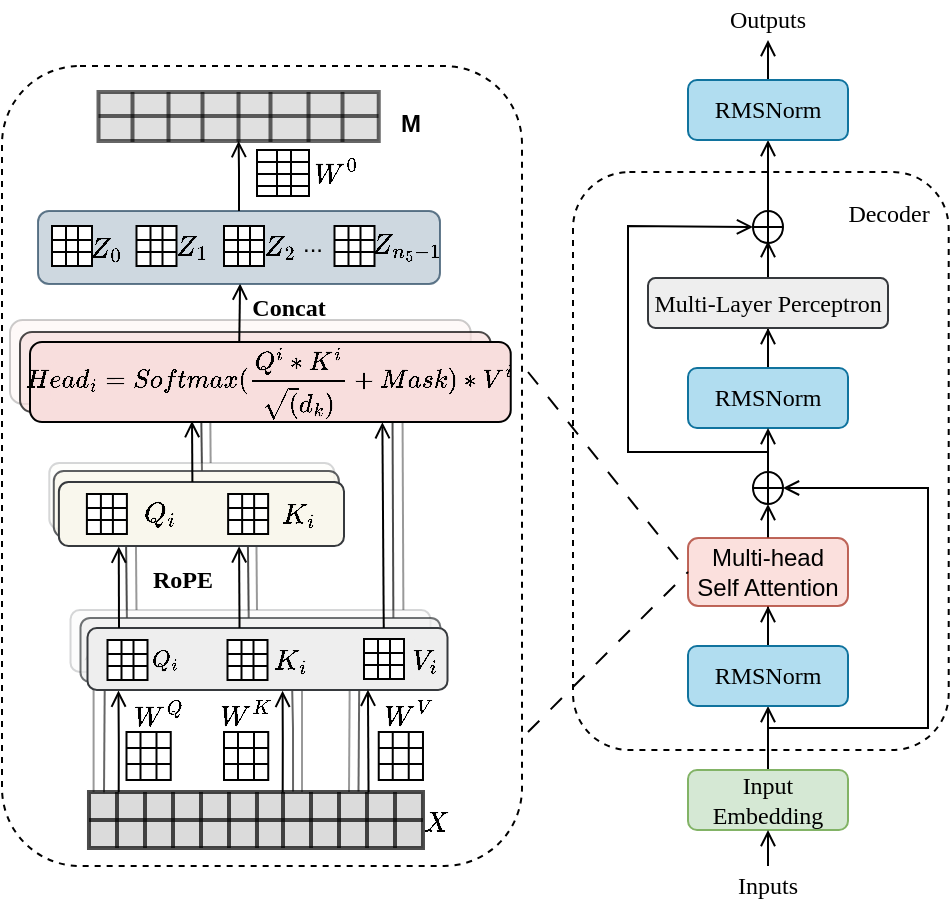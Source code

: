 <mxfile version="22.1.2" type="device">
  <diagram name="第 1 页" id="rH-Fpi9tXlsFGJ0fhbZm">
    <mxGraphModel dx="1124" dy="840" grid="0" gridSize="10" guides="1" tooltips="1" connect="1" arrows="1" fold="1" page="0" pageScale="1" pageWidth="827" pageHeight="1169" math="1" shadow="0">
      <root>
        <mxCell id="0" />
        <mxCell id="1" parent="0" />
        <mxCell id="TRP02oGcFqluon3LZnlB-630" value="" style="rounded=1;whiteSpace=wrap;html=1;dashed=1;rotation=0;" parent="1" vertex="1">
          <mxGeometry x="-63" y="-33" width="260" height="400" as="geometry" />
        </mxCell>
        <mxCell id="s36JOqq-BG1c5jQaZJkn-42" value="" style="endArrow=open;html=1;rounded=0;exitX=0.436;exitY=-0.035;exitDx=0;exitDy=0;exitPerimeter=0;endFill=0;opacity=40;" parent="1" edge="1">
          <mxGeometry width="50" height="50" relative="1" as="geometry">
            <mxPoint x="137.69" y="239" as="sourcePoint" />
            <mxPoint x="137.18" y="120" as="targetPoint" />
          </mxGeometry>
        </mxCell>
        <mxCell id="s36JOqq-BG1c5jQaZJkn-41" value="" style="endArrow=open;html=1;rounded=0;exitX=0.436;exitY=-0.035;exitDx=0;exitDy=0;exitPerimeter=0;endFill=0;opacity=70;" parent="1" edge="1">
          <mxGeometry width="50" height="50" relative="1" as="geometry">
            <mxPoint x="132.69" y="243" as="sourcePoint" />
            <mxPoint x="132.18" y="124" as="targetPoint" />
          </mxGeometry>
        </mxCell>
        <mxCell id="s36JOqq-BG1c5jQaZJkn-35" value="" style="endArrow=open;html=1;rounded=0;exitX=0.436;exitY=-0.035;exitDx=0;exitDy=0;exitPerimeter=0;opacity=70;endFill=0;" parent="1" edge="1">
          <mxGeometry width="50" height="50" relative="1" as="geometry">
            <mxPoint x="-0.55" y="243" as="sourcePoint" />
            <mxPoint x="-1.13" y="190" as="targetPoint" />
          </mxGeometry>
        </mxCell>
        <mxCell id="s36JOqq-BG1c5jQaZJkn-36" value="" style="endArrow=classic;html=1;rounded=0;exitX=0.436;exitY=-0.035;exitDx=0;exitDy=0;exitPerimeter=0;opacity=40;" parent="1" edge="1">
          <mxGeometry width="50" height="50" relative="1" as="geometry">
            <mxPoint x="4.25" y="239" as="sourcePoint" />
            <mxPoint x="3.84" y="190" as="targetPoint" />
          </mxGeometry>
        </mxCell>
        <mxCell id="TRP02oGcFqluon3LZnlB-629" value="" style="endArrow=classic;html=1;rounded=0;exitX=0.436;exitY=-0.035;exitDx=0;exitDy=0;exitPerimeter=0;opacity=40;" parent="1" edge="1">
          <mxGeometry width="50" height="50" relative="1" as="geometry">
            <mxPoint x="64.5" y="239" as="sourcePoint" />
            <mxPoint x="64.09" y="190" as="targetPoint" />
          </mxGeometry>
        </mxCell>
        <mxCell id="TRP02oGcFqluon3LZnlB-628" value="" style="endArrow=classic;html=1;rounded=0;exitX=0.436;exitY=-0.035;exitDx=0;exitDy=0;exitPerimeter=0;opacity=40;" parent="1" edge="1">
          <mxGeometry width="50" height="50" relative="1" as="geometry">
            <mxPoint x="41.32" y="165.5" as="sourcePoint" />
            <mxPoint x="41.0" y="120" as="targetPoint" />
          </mxGeometry>
        </mxCell>
        <mxCell id="TRP02oGcFqluon3LZnlB-626" style="edgeStyle=orthogonalEdgeStyle;rounded=0;orthogonalLoop=1;jettySize=auto;html=1;entryX=1;entryY=0.25;entryDx=0;entryDy=0;opacity=40;" parent="1" edge="1">
          <mxGeometry relative="1" as="geometry">
            <mxPoint x="110.5" y="330" as="sourcePoint" />
            <mxPoint x="111" y="253.27" as="targetPoint" />
            <Array as="points">
              <mxPoint x="111" y="330.27" />
            </Array>
          </mxGeometry>
        </mxCell>
        <mxCell id="TRP02oGcFqluon3LZnlB-625" style="edgeStyle=orthogonalEdgeStyle;rounded=0;orthogonalLoop=1;jettySize=auto;html=1;opacity=40;" parent="1" edge="1">
          <mxGeometry relative="1" as="geometry">
            <mxPoint x="87.0" y="330" as="sourcePoint" />
            <mxPoint x="87.0" y="260" as="targetPoint" />
            <Array as="points">
              <mxPoint x="87.25" y="330" />
            </Array>
          </mxGeometry>
        </mxCell>
        <mxCell id="TRP02oGcFqluon3LZnlB-624" style="edgeStyle=orthogonalEdgeStyle;rounded=0;orthogonalLoop=1;jettySize=auto;html=1;opacity=40;" parent="1" edge="1">
          <mxGeometry relative="1" as="geometry">
            <mxPoint x="-17.2" y="330" as="sourcePoint" />
            <mxPoint x="-17.2" y="255" as="targetPoint" />
            <Array as="points">
              <mxPoint x="-16.95" y="330" />
            </Array>
          </mxGeometry>
        </mxCell>
        <mxCell id="TRP02oGcFqluon3LZnlB-622" style="edgeStyle=orthogonalEdgeStyle;rounded=0;orthogonalLoop=1;jettySize=auto;html=1;entryX=0.281;entryY=-0.028;entryDx=0;entryDy=0;entryPerimeter=0;opacity=60;endArrow=open;endFill=0;" parent="1" edge="1">
          <mxGeometry relative="1" as="geometry">
            <mxPoint x="115.25" y="329.73" as="sourcePoint" />
            <mxPoint x="115.701" y="263.002" as="targetPoint" />
            <Array as="points">
              <mxPoint x="115.5" y="329.73" />
            </Array>
          </mxGeometry>
        </mxCell>
        <mxCell id="TRP02oGcFqluon3LZnlB-621" style="edgeStyle=orthogonalEdgeStyle;rounded=0;orthogonalLoop=1;jettySize=auto;html=1;entryX=0.281;entryY=-0.028;entryDx=0;entryDy=0;entryPerimeter=0;opacity=60;endArrow=open;endFill=0;exitX=0.611;exitY=-0.014;exitDx=0;exitDy=0;exitPerimeter=0;" parent="1" source="TRP02oGcFqluon3LZnlB-584" edge="1">
          <mxGeometry relative="1" as="geometry">
            <mxPoint x="82.305" y="331.512" as="sourcePoint" />
            <mxPoint x="81.821" y="265.002" as="targetPoint" />
            <Array as="points" />
          </mxGeometry>
        </mxCell>
        <mxCell id="TRP02oGcFqluon3LZnlB-619" style="edgeStyle=orthogonalEdgeStyle;rounded=0;orthogonalLoop=1;jettySize=auto;html=1;entryX=0.281;entryY=-0.028;entryDx=0;entryDy=0;entryPerimeter=0;opacity=60;endArrow=open;endFill=0;" parent="1" edge="1">
          <mxGeometry relative="1" as="geometry">
            <mxPoint x="-12.0" y="330.73" as="sourcePoint" />
            <mxPoint x="-11.549" y="264.002" as="targetPoint" />
            <Array as="points">
              <mxPoint x="-11.75" y="330.73" />
            </Array>
          </mxGeometry>
        </mxCell>
        <mxCell id="TRP02oGcFqluon3LZnlB-614" value="" style="endArrow=open;html=1;rounded=0;exitX=0.436;exitY=-0.035;exitDx=0;exitDy=0;exitPerimeter=0;opacity=70;endFill=0;" parent="1" edge="1">
          <mxGeometry width="50" height="50" relative="1" as="geometry">
            <mxPoint x="60.36" y="243" as="sourcePoint" />
            <mxPoint x="59.78" y="190" as="targetPoint" />
          </mxGeometry>
        </mxCell>
        <mxCell id="TRP02oGcFqluon3LZnlB-613" value="" style="endArrow=open;html=1;rounded=0;exitX=0.436;exitY=-0.035;exitDx=0;exitDy=0;exitPerimeter=0;opacity=70;endFill=0;" parent="1" edge="1">
          <mxGeometry width="50" height="50" relative="1" as="geometry">
            <mxPoint x="36.99" y="169.5" as="sourcePoint" />
            <mxPoint x="36.47" y="130" as="targetPoint" />
          </mxGeometry>
        </mxCell>
        <mxCell id="TRP02oGcFqluon3LZnlB-245" value="" style="rounded=1;whiteSpace=wrap;html=1;fillColor=#f9f7ed;strokeColor=#36393d;opacity=20;rotation=0;" parent="1" vertex="1">
          <mxGeometry x="-39.35" y="165.5" width="142.55" height="33" as="geometry" />
        </mxCell>
        <mxCell id="TRP02oGcFqluon3LZnlB-489" value="" style="rounded=1;whiteSpace=wrap;html=1;fillColor=#f9f7ed;strokeColor=#36393d;opacity=80;" parent="1" vertex="1">
          <mxGeometry x="-37.1" y="169.5" width="142.55" height="33" as="geometry" />
        </mxCell>
        <mxCell id="TRP02oGcFqluon3LZnlB-355" value="&lt;div style=&quot;text-align: left;&quot;&gt;&lt;br&gt;&lt;/div&gt;" style="rounded=1;whiteSpace=wrap;html=1;fillColor=#F8DEDD;opacity=20;" parent="1" vertex="1">
          <mxGeometry x="-59" y="94" width="230.37" height="42" as="geometry" />
        </mxCell>
        <mxCell id="TRP02oGcFqluon3LZnlB-354" value="&lt;div style=&quot;text-align: left;&quot;&gt;&lt;br&gt;&lt;/div&gt;" style="rounded=1;whiteSpace=wrap;html=1;fillColor=#F8DEDD;opacity=70;" parent="1" vertex="1">
          <mxGeometry x="-54" y="100" width="235.37" height="40" as="geometry" />
        </mxCell>
        <mxCell id="-zyO3lyWJpN4oPfw9Fx_-15" value="" style="whiteSpace=wrap;html=1;aspect=fixed;rounded=1;dashed=1;strokeColor=default;rotation=0;" parent="1" vertex="1">
          <mxGeometry x="222.5" y="20" width="187.85" height="289" as="geometry" />
        </mxCell>
        <mxCell id="-zyO3lyWJpN4oPfw9Fx_-45" style="edgeStyle=orthogonalEdgeStyle;rounded=0;orthogonalLoop=1;jettySize=auto;html=1;entryX=0.5;entryY=1;entryDx=0;entryDy=0;endArrow=open;endFill=0;" parent="1" source="-zyO3lyWJpN4oPfw9Fx_-2" target="-zyO3lyWJpN4oPfw9Fx_-17" edge="1">
          <mxGeometry relative="1" as="geometry">
            <mxPoint x="320" y="339.5" as="targetPoint" />
          </mxGeometry>
        </mxCell>
        <mxCell id="-zyO3lyWJpN4oPfw9Fx_-2" value="&lt;font face=&quot;Times New Roman&quot;&gt;Input&lt;br&gt;Embedding&lt;/font&gt;" style="rounded=1;whiteSpace=wrap;html=1;fillColor=#d5e8d4;strokeColor=#82b366;" parent="1" vertex="1">
          <mxGeometry x="280" y="319" width="80" height="30" as="geometry" />
        </mxCell>
        <mxCell id="-zyO3lyWJpN4oPfw9Fx_-4" value="" style="endArrow=open;html=1;rounded=0;exitX=0.5;exitY=0;exitDx=0;exitDy=0;entryX=0.5;entryY=1;entryDx=0;entryDy=0;endFill=0;" parent="1" source="-zyO3lyWJpN4oPfw9Fx_-5" target="-zyO3lyWJpN4oPfw9Fx_-2" edge="1">
          <mxGeometry width="50" height="50" relative="1" as="geometry">
            <mxPoint x="319.76" y="387" as="sourcePoint" />
            <mxPoint x="319.76" y="357" as="targetPoint" />
          </mxGeometry>
        </mxCell>
        <mxCell id="-zyO3lyWJpN4oPfw9Fx_-5" value="&lt;font style=&quot;font-size: 12px;&quot; face=&quot;Times New Roman&quot;&gt;Inputs&lt;/font&gt;" style="rounded=1;whiteSpace=wrap;html=1;fillColor=default;strokeColor=none;" parent="1" vertex="1">
          <mxGeometry x="290" y="367" width="60" height="20" as="geometry" />
        </mxCell>
        <mxCell id="-zyO3lyWJpN4oPfw9Fx_-16" value="&lt;font face=&quot;Times New Roman&quot;&gt;Decoder&lt;/font&gt;" style="text;html=1;align=center;verticalAlign=middle;resizable=0;points=[];autosize=1;strokeColor=none;fillColor=none;" parent="1" vertex="1">
          <mxGeometry x="350" y="25.5" width="60" height="30" as="geometry" />
        </mxCell>
        <mxCell id="-zyO3lyWJpN4oPfw9Fx_-21" style="edgeStyle=orthogonalEdgeStyle;rounded=0;orthogonalLoop=1;jettySize=auto;html=1;endArrow=open;endFill=0;" parent="1" source="-zyO3lyWJpN4oPfw9Fx_-17" target="-zyO3lyWJpN4oPfw9Fx_-18" edge="1">
          <mxGeometry relative="1" as="geometry" />
        </mxCell>
        <mxCell id="-zyO3lyWJpN4oPfw9Fx_-17" value="&lt;font face=&quot;Times New Roman&quot;&gt;RMSNorm&lt;/font&gt;" style="rounded=1;whiteSpace=wrap;html=1;fillColor=#b1ddf0;strokeColor=#10739e;" parent="1" vertex="1">
          <mxGeometry x="280" y="257" width="80" height="30" as="geometry" />
        </mxCell>
        <mxCell id="TRP02oGcFqluon3LZnlB-639" style="edgeStyle=orthogonalEdgeStyle;rounded=0;orthogonalLoop=1;jettySize=auto;html=1;exitX=0.5;exitY=0;exitDx=0;exitDy=0;entryX=0.5;entryY=1;entryDx=0;entryDy=0;endArrow=open;endFill=0;" parent="1" source="-zyO3lyWJpN4oPfw9Fx_-18" target="s36JOqq-BG1c5jQaZJkn-43" edge="1">
          <mxGeometry relative="1" as="geometry">
            <mxPoint x="320" y="187" as="targetPoint" />
          </mxGeometry>
        </mxCell>
        <mxCell id="-zyO3lyWJpN4oPfw9Fx_-18" value="Multi-head&lt;br&gt;Self Attention" style="rounded=1;whiteSpace=wrap;html=1;fillColor=#fad9d5;strokeColor=#ae4132;opacity=80;" parent="1" vertex="1">
          <mxGeometry x="280" y="203" width="80" height="34" as="geometry" />
        </mxCell>
        <mxCell id="-zyO3lyWJpN4oPfw9Fx_-61" value="" style="edgeStyle=orthogonalEdgeStyle;rounded=0;orthogonalLoop=1;jettySize=auto;html=1;endArrow=open;endFill=0;" parent="1" source="-zyO3lyWJpN4oPfw9Fx_-58" target="-zyO3lyWJpN4oPfw9Fx_-60" edge="1">
          <mxGeometry relative="1" as="geometry" />
        </mxCell>
        <mxCell id="-zyO3lyWJpN4oPfw9Fx_-58" value="&lt;font face=&quot;Times New Roman&quot;&gt;RMSNorm&lt;/font&gt;" style="rounded=1;whiteSpace=wrap;html=1;fillColor=#b1ddf0;strokeColor=#10739e;" parent="1" vertex="1">
          <mxGeometry x="280" y="118" width="80" height="30" as="geometry" />
        </mxCell>
        <mxCell id="TRP02oGcFqluon3LZnlB-645" style="edgeStyle=orthogonalEdgeStyle;rounded=0;orthogonalLoop=1;jettySize=auto;html=1;exitX=0.5;exitY=0;exitDx=0;exitDy=0;entryX=0.5;entryY=1;entryDx=0;entryDy=0;endArrow=open;endFill=0;" parent="1" source="-zyO3lyWJpN4oPfw9Fx_-60" edge="1">
          <mxGeometry relative="1" as="geometry">
            <mxPoint x="320" y="54.5" as="targetPoint" />
          </mxGeometry>
        </mxCell>
        <mxCell id="-zyO3lyWJpN4oPfw9Fx_-60" value="&lt;font face=&quot;Times New Roman&quot;&gt;Multi-Layer Perceptron&lt;/font&gt;" style="whiteSpace=wrap;html=1;fillColor=#eeeeee;strokeColor=#36393d;rounded=1;" parent="1" vertex="1">
          <mxGeometry x="260" y="73" width="120" height="25" as="geometry" />
        </mxCell>
        <mxCell id="-zyO3lyWJpN4oPfw9Fx_-68" style="edgeStyle=orthogonalEdgeStyle;rounded=0;orthogonalLoop=1;jettySize=auto;html=1;entryX=0.5;entryY=1;entryDx=0;entryDy=0;endArrow=open;endFill=0;exitX=0.5;exitY=0;exitDx=0;exitDy=0;" parent="1" source="s36JOqq-BG1c5jQaZJkn-49" target="-zyO3lyWJpN4oPfw9Fx_-67" edge="1">
          <mxGeometry relative="1" as="geometry">
            <mxPoint x="320" y="24.5" as="sourcePoint" />
          </mxGeometry>
        </mxCell>
        <mxCell id="TRP02oGcFqluon3LZnlB-648" style="edgeStyle=orthogonalEdgeStyle;rounded=0;orthogonalLoop=1;jettySize=auto;html=1;exitX=0.5;exitY=0;exitDx=0;exitDy=0;entryX=0.5;entryY=1;entryDx=0;entryDy=0;endArrow=open;endFill=0;" parent="1" source="-zyO3lyWJpN4oPfw9Fx_-67" target="-zyO3lyWJpN4oPfw9Fx_-71" edge="1">
          <mxGeometry relative="1" as="geometry" />
        </mxCell>
        <mxCell id="-zyO3lyWJpN4oPfw9Fx_-67" value="&lt;font face=&quot;Times New Roman&quot;&gt;RMSNorm&lt;/font&gt;" style="rounded=1;whiteSpace=wrap;html=1;fillColor=#b1ddf0;strokeColor=#10739e;" parent="1" vertex="1">
          <mxGeometry x="280" y="-26" width="80" height="30" as="geometry" />
        </mxCell>
        <mxCell id="-zyO3lyWJpN4oPfw9Fx_-71" value="&lt;font face=&quot;Times New Roman&quot;&gt;Outputs&lt;/font&gt;" style="rounded=1;whiteSpace=wrap;html=1;strokeColor=none;" parent="1" vertex="1">
          <mxGeometry x="280" y="-66" width="80" height="20" as="geometry" />
        </mxCell>
        <mxCell id="TRP02oGcFqluon3LZnlB-3" value="" style="endArrow=open;html=1;rounded=0;entryX=1;entryY=0.5;entryDx=0;entryDy=0;endFill=0;" parent="1" target="s36JOqq-BG1c5jQaZJkn-43" edge="1">
          <mxGeometry width="50" height="50" relative="1" as="geometry">
            <mxPoint x="320" y="298" as="sourcePoint" />
            <mxPoint x="360" y="172" as="targetPoint" />
            <Array as="points">
              <mxPoint x="361" y="298" />
              <mxPoint x="400" y="298" />
              <mxPoint x="400" y="178" />
            </Array>
          </mxGeometry>
        </mxCell>
        <mxCell id="TRP02oGcFqluon3LZnlB-67" style="edgeStyle=orthogonalEdgeStyle;rounded=0;orthogonalLoop=1;jettySize=auto;html=1;entryX=0.086;entryY=1.01;entryDx=0;entryDy=0;entryPerimeter=0;endArrow=open;endFill=0;exitX=0.089;exitY=-0.003;exitDx=0;exitDy=0;exitPerimeter=0;" parent="1" source="TRP02oGcFqluon3LZnlB-584" target="TRP02oGcFqluon3LZnlB-254" edge="1">
          <mxGeometry relative="1" as="geometry">
            <mxPoint x="-0.75" y="330.03" as="sourcePoint" />
            <Array as="points" />
            <mxPoint x="-4.874" y="276.998" as="targetPoint" />
          </mxGeometry>
        </mxCell>
        <mxCell id="TRP02oGcFqluon3LZnlB-68" style="edgeStyle=orthogonalEdgeStyle;rounded=0;orthogonalLoop=1;jettySize=auto;html=1;endArrow=open;endFill=0;exitX=0.58;exitY=0.029;exitDx=0;exitDy=0;exitPerimeter=0;entryX=0.436;entryY=1.093;entryDx=0;entryDy=0;entryPerimeter=0;" parent="1" source="TRP02oGcFqluon3LZnlB-584" target="TRP02oGcFqluon3LZnlB-295" edge="1">
          <mxGeometry relative="1" as="geometry">
            <mxPoint x="78.485" y="329.964" as="sourcePoint" />
            <mxPoint x="77.37" y="280" as="targetPoint" />
            <Array as="points" />
          </mxGeometry>
        </mxCell>
        <mxCell id="TRP02oGcFqluon3LZnlB-57" value="&lt;i&gt;&lt;b&gt;$$X$$&lt;/b&gt;&lt;/i&gt;" style="text;html=1;align=center;verticalAlign=middle;resizable=0;points=[];autosize=1;strokeColor=none;fillColor=none;" parent="1" vertex="1">
          <mxGeometry x="127" y="332" width="53" height="26" as="geometry" />
        </mxCell>
        <mxCell id="TRP02oGcFqluon3LZnlB-66" value="" style="rounded=1;whiteSpace=wrap;html=1;fillColor=#F9F7ED;strokeColor=#36393d;" parent="1" vertex="1">
          <mxGeometry x="-34.55" y="175" width="142.55" height="32" as="geometry" />
        </mxCell>
        <mxCell id="TRP02oGcFqluon3LZnlB-70" value="" style="shape=table;startSize=0;container=1;collapsible=0;childLayout=tableLayout;" parent="1" vertex="1">
          <mxGeometry x="-0.75" y="300" width="22.12" height="24" as="geometry" />
        </mxCell>
        <mxCell id="TRP02oGcFqluon3LZnlB-71" value="" style="shape=tableRow;horizontal=0;startSize=0;swimlaneHead=0;swimlaneBody=0;strokeColor=inherit;top=0;left=0;bottom=0;right=0;collapsible=0;dropTarget=0;fillColor=none;points=[[0,0.5],[1,0.5]];portConstraint=eastwest;" parent="TRP02oGcFqluon3LZnlB-70" vertex="1">
          <mxGeometry width="22.12" height="8" as="geometry" />
        </mxCell>
        <mxCell id="TRP02oGcFqluon3LZnlB-72" value="" style="shape=partialRectangle;html=1;whiteSpace=wrap;connectable=0;strokeColor=inherit;overflow=hidden;fillColor=none;top=0;left=0;bottom=0;right=0;pointerEvents=1;" parent="TRP02oGcFqluon3LZnlB-71" vertex="1">
          <mxGeometry width="7" height="8" as="geometry">
            <mxRectangle width="7" height="8" as="alternateBounds" />
          </mxGeometry>
        </mxCell>
        <mxCell id="TRP02oGcFqluon3LZnlB-73" value="" style="shape=partialRectangle;html=1;whiteSpace=wrap;connectable=0;strokeColor=inherit;overflow=hidden;fillColor=none;top=0;left=0;bottom=0;right=0;pointerEvents=1;" parent="TRP02oGcFqluon3LZnlB-71" vertex="1">
          <mxGeometry x="7" width="8" height="8" as="geometry">
            <mxRectangle width="8" height="8" as="alternateBounds" />
          </mxGeometry>
        </mxCell>
        <mxCell id="TRP02oGcFqluon3LZnlB-74" value="" style="shape=partialRectangle;html=1;whiteSpace=wrap;connectable=0;strokeColor=inherit;overflow=hidden;fillColor=none;top=0;left=0;bottom=0;right=0;pointerEvents=1;" parent="TRP02oGcFqluon3LZnlB-71" vertex="1">
          <mxGeometry x="15" width="7" height="8" as="geometry">
            <mxRectangle width="7" height="8" as="alternateBounds" />
          </mxGeometry>
        </mxCell>
        <mxCell id="TRP02oGcFqluon3LZnlB-75" value="" style="shape=tableRow;horizontal=0;startSize=0;swimlaneHead=0;swimlaneBody=0;strokeColor=inherit;top=0;left=0;bottom=0;right=0;collapsible=0;dropTarget=0;fillColor=none;points=[[0,0.5],[1,0.5]];portConstraint=eastwest;" parent="TRP02oGcFqluon3LZnlB-70" vertex="1">
          <mxGeometry y="8" width="22.12" height="8" as="geometry" />
        </mxCell>
        <mxCell id="TRP02oGcFqluon3LZnlB-76" value="" style="shape=partialRectangle;html=1;whiteSpace=wrap;connectable=0;strokeColor=inherit;overflow=hidden;fillColor=none;top=0;left=0;bottom=0;right=0;pointerEvents=1;" parent="TRP02oGcFqluon3LZnlB-75" vertex="1">
          <mxGeometry width="7" height="8" as="geometry">
            <mxRectangle width="7" height="8" as="alternateBounds" />
          </mxGeometry>
        </mxCell>
        <mxCell id="TRP02oGcFqluon3LZnlB-77" value="" style="shape=partialRectangle;html=1;whiteSpace=wrap;connectable=0;strokeColor=inherit;overflow=hidden;fillColor=none;top=0;left=0;bottom=0;right=0;pointerEvents=1;" parent="TRP02oGcFqluon3LZnlB-75" vertex="1">
          <mxGeometry x="7" width="8" height="8" as="geometry">
            <mxRectangle width="8" height="8" as="alternateBounds" />
          </mxGeometry>
        </mxCell>
        <mxCell id="TRP02oGcFqluon3LZnlB-78" value="" style="shape=partialRectangle;html=1;whiteSpace=wrap;connectable=0;strokeColor=inherit;overflow=hidden;fillColor=none;top=0;left=0;bottom=0;right=0;pointerEvents=1;" parent="TRP02oGcFqluon3LZnlB-75" vertex="1">
          <mxGeometry x="15" width="7" height="8" as="geometry">
            <mxRectangle width="7" height="8" as="alternateBounds" />
          </mxGeometry>
        </mxCell>
        <mxCell id="TRP02oGcFqluon3LZnlB-79" value="" style="shape=tableRow;horizontal=0;startSize=0;swimlaneHead=0;swimlaneBody=0;strokeColor=inherit;top=0;left=0;bottom=0;right=0;collapsible=0;dropTarget=0;fillColor=none;points=[[0,0.5],[1,0.5]];portConstraint=eastwest;" parent="TRP02oGcFqluon3LZnlB-70" vertex="1">
          <mxGeometry y="16" width="22.12" height="8" as="geometry" />
        </mxCell>
        <mxCell id="TRP02oGcFqluon3LZnlB-80" value="" style="shape=partialRectangle;html=1;whiteSpace=wrap;connectable=0;strokeColor=inherit;overflow=hidden;fillColor=none;top=0;left=0;bottom=0;right=0;pointerEvents=1;" parent="TRP02oGcFqluon3LZnlB-79" vertex="1">
          <mxGeometry width="7" height="8" as="geometry">
            <mxRectangle width="7" height="8" as="alternateBounds" />
          </mxGeometry>
        </mxCell>
        <mxCell id="TRP02oGcFqluon3LZnlB-81" value="" style="shape=partialRectangle;html=1;whiteSpace=wrap;connectable=0;strokeColor=inherit;overflow=hidden;fillColor=none;top=0;left=0;bottom=0;right=0;pointerEvents=1;" parent="TRP02oGcFqluon3LZnlB-79" vertex="1">
          <mxGeometry x="7" width="8" height="8" as="geometry">
            <mxRectangle width="8" height="8" as="alternateBounds" />
          </mxGeometry>
        </mxCell>
        <mxCell id="TRP02oGcFqluon3LZnlB-82" value="" style="shape=partialRectangle;html=1;whiteSpace=wrap;connectable=0;strokeColor=inherit;overflow=hidden;fillColor=none;top=0;left=0;bottom=0;right=0;pointerEvents=1;" parent="TRP02oGcFqluon3LZnlB-79" vertex="1">
          <mxGeometry x="15" width="7" height="8" as="geometry">
            <mxRectangle width="7" height="8" as="alternateBounds" />
          </mxGeometry>
        </mxCell>
        <mxCell id="TRP02oGcFqluon3LZnlB-192" value="" style="shape=table;startSize=0;container=1;collapsible=0;childLayout=tableLayout;" parent="1" vertex="1">
          <mxGeometry x="-20.55" y="181" width="20" height="20" as="geometry" />
        </mxCell>
        <mxCell id="TRP02oGcFqluon3LZnlB-193" value="" style="shape=tableRow;horizontal=0;startSize=0;swimlaneHead=0;swimlaneBody=0;strokeColor=inherit;top=0;left=0;bottom=0;right=0;collapsible=0;dropTarget=0;fillColor=none;points=[[0,0.5],[1,0.5]];portConstraint=eastwest;" parent="TRP02oGcFqluon3LZnlB-192" vertex="1">
          <mxGeometry width="20" height="7" as="geometry" />
        </mxCell>
        <mxCell id="TRP02oGcFqluon3LZnlB-194" value="" style="shape=partialRectangle;html=1;whiteSpace=wrap;connectable=0;strokeColor=inherit;overflow=hidden;fillColor=none;top=0;left=0;bottom=0;right=0;pointerEvents=1;" parent="TRP02oGcFqluon3LZnlB-193" vertex="1">
          <mxGeometry width="7" height="7" as="geometry">
            <mxRectangle width="7" height="7" as="alternateBounds" />
          </mxGeometry>
        </mxCell>
        <mxCell id="TRP02oGcFqluon3LZnlB-195" value="" style="shape=partialRectangle;html=1;whiteSpace=wrap;connectable=0;strokeColor=inherit;overflow=hidden;fillColor=none;top=0;left=0;bottom=0;right=0;pointerEvents=1;" parent="TRP02oGcFqluon3LZnlB-193" vertex="1">
          <mxGeometry x="7" width="6" height="7" as="geometry">
            <mxRectangle width="6" height="7" as="alternateBounds" />
          </mxGeometry>
        </mxCell>
        <mxCell id="TRP02oGcFqluon3LZnlB-196" value="" style="shape=partialRectangle;html=1;whiteSpace=wrap;connectable=0;strokeColor=inherit;overflow=hidden;fillColor=none;top=0;left=0;bottom=0;right=0;pointerEvents=1;" parent="TRP02oGcFqluon3LZnlB-193" vertex="1">
          <mxGeometry x="13" width="7" height="7" as="geometry">
            <mxRectangle width="7" height="7" as="alternateBounds" />
          </mxGeometry>
        </mxCell>
        <mxCell id="TRP02oGcFqluon3LZnlB-197" value="" style="shape=tableRow;horizontal=0;startSize=0;swimlaneHead=0;swimlaneBody=0;strokeColor=inherit;top=0;left=0;bottom=0;right=0;collapsible=0;dropTarget=0;fillColor=none;points=[[0,0.5],[1,0.5]];portConstraint=eastwest;" parent="TRP02oGcFqluon3LZnlB-192" vertex="1">
          <mxGeometry y="7" width="20" height="6" as="geometry" />
        </mxCell>
        <mxCell id="TRP02oGcFqluon3LZnlB-198" value="" style="shape=partialRectangle;html=1;whiteSpace=wrap;connectable=0;strokeColor=inherit;overflow=hidden;fillColor=none;top=0;left=0;bottom=0;right=0;pointerEvents=1;" parent="TRP02oGcFqluon3LZnlB-197" vertex="1">
          <mxGeometry width="7" height="6" as="geometry">
            <mxRectangle width="7" height="6" as="alternateBounds" />
          </mxGeometry>
        </mxCell>
        <mxCell id="TRP02oGcFqluon3LZnlB-199" value="" style="shape=partialRectangle;html=1;whiteSpace=wrap;connectable=0;strokeColor=inherit;overflow=hidden;fillColor=none;top=0;left=0;bottom=0;right=0;pointerEvents=1;" parent="TRP02oGcFqluon3LZnlB-197" vertex="1">
          <mxGeometry x="7" width="6" height="6" as="geometry">
            <mxRectangle width="6" height="6" as="alternateBounds" />
          </mxGeometry>
        </mxCell>
        <mxCell id="TRP02oGcFqluon3LZnlB-200" value="" style="shape=partialRectangle;html=1;whiteSpace=wrap;connectable=0;strokeColor=inherit;overflow=hidden;fillColor=none;top=0;left=0;bottom=0;right=0;pointerEvents=1;" parent="TRP02oGcFqluon3LZnlB-197" vertex="1">
          <mxGeometry x="13" width="7" height="6" as="geometry">
            <mxRectangle width="7" height="6" as="alternateBounds" />
          </mxGeometry>
        </mxCell>
        <mxCell id="TRP02oGcFqluon3LZnlB-201" value="" style="shape=tableRow;horizontal=0;startSize=0;swimlaneHead=0;swimlaneBody=0;strokeColor=inherit;top=0;left=0;bottom=0;right=0;collapsible=0;dropTarget=0;fillColor=none;points=[[0,0.5],[1,0.5]];portConstraint=eastwest;" parent="TRP02oGcFqluon3LZnlB-192" vertex="1">
          <mxGeometry y="13" width="20" height="7" as="geometry" />
        </mxCell>
        <mxCell id="TRP02oGcFqluon3LZnlB-202" value="" style="shape=partialRectangle;html=1;whiteSpace=wrap;connectable=0;strokeColor=inherit;overflow=hidden;fillColor=none;top=0;left=0;bottom=0;right=0;pointerEvents=1;" parent="TRP02oGcFqluon3LZnlB-201" vertex="1">
          <mxGeometry width="7" height="7" as="geometry">
            <mxRectangle width="7" height="7" as="alternateBounds" />
          </mxGeometry>
        </mxCell>
        <mxCell id="TRP02oGcFqluon3LZnlB-203" value="" style="shape=partialRectangle;html=1;whiteSpace=wrap;connectable=0;strokeColor=inherit;overflow=hidden;fillColor=none;top=0;left=0;bottom=0;right=0;pointerEvents=1;" parent="TRP02oGcFqluon3LZnlB-201" vertex="1">
          <mxGeometry x="7" width="6" height="7" as="geometry">
            <mxRectangle width="6" height="7" as="alternateBounds" />
          </mxGeometry>
        </mxCell>
        <mxCell id="TRP02oGcFqluon3LZnlB-204" value="" style="shape=partialRectangle;html=1;whiteSpace=wrap;connectable=0;strokeColor=inherit;overflow=hidden;fillColor=none;top=0;left=0;bottom=0;right=0;pointerEvents=1;" parent="TRP02oGcFqluon3LZnlB-201" vertex="1">
          <mxGeometry x="13" width="7" height="7" as="geometry">
            <mxRectangle width="7" height="7" as="alternateBounds" />
          </mxGeometry>
        </mxCell>
        <mxCell id="TRP02oGcFqluon3LZnlB-214" value="" style="shape=table;startSize=0;container=1;collapsible=0;childLayout=tableLayout;" parent="1" vertex="1">
          <mxGeometry x="50.07" y="181" width="20" height="20" as="geometry" />
        </mxCell>
        <mxCell id="TRP02oGcFqluon3LZnlB-215" value="" style="shape=tableRow;horizontal=0;startSize=0;swimlaneHead=0;swimlaneBody=0;strokeColor=inherit;top=0;left=0;bottom=0;right=0;collapsible=0;dropTarget=0;fillColor=none;points=[[0,0.5],[1,0.5]];portConstraint=eastwest;" parent="TRP02oGcFqluon3LZnlB-214" vertex="1">
          <mxGeometry width="20" height="7" as="geometry" />
        </mxCell>
        <mxCell id="TRP02oGcFqluon3LZnlB-216" value="" style="shape=partialRectangle;html=1;whiteSpace=wrap;connectable=0;strokeColor=inherit;overflow=hidden;fillColor=none;top=0;left=0;bottom=0;right=0;pointerEvents=1;" parent="TRP02oGcFqluon3LZnlB-215" vertex="1">
          <mxGeometry width="7" height="7" as="geometry">
            <mxRectangle width="7" height="7" as="alternateBounds" />
          </mxGeometry>
        </mxCell>
        <mxCell id="TRP02oGcFqluon3LZnlB-217" value="" style="shape=partialRectangle;html=1;whiteSpace=wrap;connectable=0;strokeColor=inherit;overflow=hidden;fillColor=none;top=0;left=0;bottom=0;right=0;pointerEvents=1;" parent="TRP02oGcFqluon3LZnlB-215" vertex="1">
          <mxGeometry x="7" width="6" height="7" as="geometry">
            <mxRectangle width="6" height="7" as="alternateBounds" />
          </mxGeometry>
        </mxCell>
        <mxCell id="TRP02oGcFqluon3LZnlB-218" value="" style="shape=partialRectangle;html=1;whiteSpace=wrap;connectable=0;strokeColor=inherit;overflow=hidden;fillColor=none;top=0;left=0;bottom=0;right=0;pointerEvents=1;" parent="TRP02oGcFqluon3LZnlB-215" vertex="1">
          <mxGeometry x="13" width="7" height="7" as="geometry">
            <mxRectangle width="7" height="7" as="alternateBounds" />
          </mxGeometry>
        </mxCell>
        <mxCell id="TRP02oGcFqluon3LZnlB-219" value="" style="shape=tableRow;horizontal=0;startSize=0;swimlaneHead=0;swimlaneBody=0;strokeColor=inherit;top=0;left=0;bottom=0;right=0;collapsible=0;dropTarget=0;fillColor=none;points=[[0,0.5],[1,0.5]];portConstraint=eastwest;" parent="TRP02oGcFqluon3LZnlB-214" vertex="1">
          <mxGeometry y="7" width="20" height="6" as="geometry" />
        </mxCell>
        <mxCell id="TRP02oGcFqluon3LZnlB-220" value="" style="shape=partialRectangle;html=1;whiteSpace=wrap;connectable=0;strokeColor=inherit;overflow=hidden;fillColor=none;top=0;left=0;bottom=0;right=0;pointerEvents=1;" parent="TRP02oGcFqluon3LZnlB-219" vertex="1">
          <mxGeometry width="7" height="6" as="geometry">
            <mxRectangle width="7" height="6" as="alternateBounds" />
          </mxGeometry>
        </mxCell>
        <mxCell id="TRP02oGcFqluon3LZnlB-221" value="" style="shape=partialRectangle;html=1;whiteSpace=wrap;connectable=0;strokeColor=inherit;overflow=hidden;fillColor=none;top=0;left=0;bottom=0;right=0;pointerEvents=1;" parent="TRP02oGcFqluon3LZnlB-219" vertex="1">
          <mxGeometry x="7" width="6" height="6" as="geometry">
            <mxRectangle width="6" height="6" as="alternateBounds" />
          </mxGeometry>
        </mxCell>
        <mxCell id="TRP02oGcFqluon3LZnlB-222" value="" style="shape=partialRectangle;html=1;whiteSpace=wrap;connectable=0;strokeColor=inherit;overflow=hidden;fillColor=none;top=0;left=0;bottom=0;right=0;pointerEvents=1;" parent="TRP02oGcFqluon3LZnlB-219" vertex="1">
          <mxGeometry x="13" width="7" height="6" as="geometry">
            <mxRectangle width="7" height="6" as="alternateBounds" />
          </mxGeometry>
        </mxCell>
        <mxCell id="TRP02oGcFqluon3LZnlB-223" value="" style="shape=tableRow;horizontal=0;startSize=0;swimlaneHead=0;swimlaneBody=0;strokeColor=inherit;top=0;left=0;bottom=0;right=0;collapsible=0;dropTarget=0;fillColor=none;points=[[0,0.5],[1,0.5]];portConstraint=eastwest;" parent="TRP02oGcFqluon3LZnlB-214" vertex="1">
          <mxGeometry y="13" width="20" height="7" as="geometry" />
        </mxCell>
        <mxCell id="TRP02oGcFqluon3LZnlB-224" value="" style="shape=partialRectangle;html=1;whiteSpace=wrap;connectable=0;strokeColor=inherit;overflow=hidden;fillColor=none;top=0;left=0;bottom=0;right=0;pointerEvents=1;" parent="TRP02oGcFqluon3LZnlB-223" vertex="1">
          <mxGeometry width="7" height="7" as="geometry">
            <mxRectangle width="7" height="7" as="alternateBounds" />
          </mxGeometry>
        </mxCell>
        <mxCell id="TRP02oGcFqluon3LZnlB-225" value="" style="shape=partialRectangle;html=1;whiteSpace=wrap;connectable=0;strokeColor=inherit;overflow=hidden;fillColor=none;top=0;left=0;bottom=0;right=0;pointerEvents=1;" parent="TRP02oGcFqluon3LZnlB-223" vertex="1">
          <mxGeometry x="7" width="6" height="7" as="geometry">
            <mxRectangle width="6" height="7" as="alternateBounds" />
          </mxGeometry>
        </mxCell>
        <mxCell id="TRP02oGcFqluon3LZnlB-226" value="" style="shape=partialRectangle;html=1;whiteSpace=wrap;connectable=0;strokeColor=inherit;overflow=hidden;fillColor=none;top=0;left=0;bottom=0;right=0;pointerEvents=1;" parent="TRP02oGcFqluon3LZnlB-223" vertex="1">
          <mxGeometry x="13" width="7" height="7" as="geometry">
            <mxRectangle width="7" height="7" as="alternateBounds" />
          </mxGeometry>
        </mxCell>
        <mxCell id="TRP02oGcFqluon3LZnlB-251" value="&lt;font size=&quot;1&quot; face=&quot;Times New Roman&quot; style=&quot;&quot;&gt;&lt;b style=&quot;font-size: 12px;&quot;&gt;RoPE&lt;/b&gt;&lt;/font&gt;" style="text;html=1;align=center;verticalAlign=middle;resizable=0;points=[];autosize=1;strokeColor=none;fillColor=none;" parent="1" vertex="1">
          <mxGeometry x="2.0" y="209" width="50" height="30" as="geometry" />
        </mxCell>
        <mxCell id="TRP02oGcFqluon3LZnlB-252" value="" style="rounded=1;whiteSpace=wrap;html=1;fillColor=#eeeeee;strokeColor=#36393d;opacity=20;" parent="1" vertex="1">
          <mxGeometry x="-28.75" y="239" width="180" height="31" as="geometry" />
        </mxCell>
        <mxCell id="TRP02oGcFqluon3LZnlB-253" value="" style="rounded=1;whiteSpace=wrap;html=1;fillColor=#eeeeee;strokeColor=#36393d;opacity=70;" parent="1" vertex="1">
          <mxGeometry x="-23.75" y="243" width="180" height="32" as="geometry" />
        </mxCell>
        <mxCell id="TRP02oGcFqluon3LZnlB-254" value="" style="rounded=1;whiteSpace=wrap;html=1;fillColor=#eeeeee;strokeColor=#36393d;" parent="1" vertex="1">
          <mxGeometry x="-20.25" y="248" width="180" height="31" as="geometry" />
        </mxCell>
        <mxCell id="TRP02oGcFqluon3LZnlB-255" value="" style="shape=table;startSize=0;container=1;collapsible=0;childLayout=tableLayout;" parent="1" vertex="1">
          <mxGeometry x="-10.25" y="254" width="20" height="20" as="geometry" />
        </mxCell>
        <mxCell id="TRP02oGcFqluon3LZnlB-256" value="" style="shape=tableRow;horizontal=0;startSize=0;swimlaneHead=0;swimlaneBody=0;strokeColor=inherit;top=0;left=0;bottom=0;right=0;collapsible=0;dropTarget=0;fillColor=none;points=[[0,0.5],[1,0.5]];portConstraint=eastwest;" parent="TRP02oGcFqluon3LZnlB-255" vertex="1">
          <mxGeometry width="20" height="7" as="geometry" />
        </mxCell>
        <mxCell id="TRP02oGcFqluon3LZnlB-257" value="" style="shape=partialRectangle;html=1;whiteSpace=wrap;connectable=0;strokeColor=inherit;overflow=hidden;fillColor=none;top=0;left=0;bottom=0;right=0;pointerEvents=1;" parent="TRP02oGcFqluon3LZnlB-256" vertex="1">
          <mxGeometry width="7" height="7" as="geometry">
            <mxRectangle width="7" height="7" as="alternateBounds" />
          </mxGeometry>
        </mxCell>
        <mxCell id="TRP02oGcFqluon3LZnlB-258" value="" style="shape=partialRectangle;html=1;whiteSpace=wrap;connectable=0;strokeColor=inherit;overflow=hidden;fillColor=none;top=0;left=0;bottom=0;right=0;pointerEvents=1;" parent="TRP02oGcFqluon3LZnlB-256" vertex="1">
          <mxGeometry x="7" width="6" height="7" as="geometry">
            <mxRectangle width="6" height="7" as="alternateBounds" />
          </mxGeometry>
        </mxCell>
        <mxCell id="TRP02oGcFqluon3LZnlB-259" value="" style="shape=partialRectangle;html=1;whiteSpace=wrap;connectable=0;strokeColor=inherit;overflow=hidden;fillColor=none;top=0;left=0;bottom=0;right=0;pointerEvents=1;" parent="TRP02oGcFqluon3LZnlB-256" vertex="1">
          <mxGeometry x="13" width="7" height="7" as="geometry">
            <mxRectangle width="7" height="7" as="alternateBounds" />
          </mxGeometry>
        </mxCell>
        <mxCell id="TRP02oGcFqluon3LZnlB-260" value="" style="shape=tableRow;horizontal=0;startSize=0;swimlaneHead=0;swimlaneBody=0;strokeColor=inherit;top=0;left=0;bottom=0;right=0;collapsible=0;dropTarget=0;fillColor=none;points=[[0,0.5],[1,0.5]];portConstraint=eastwest;" parent="TRP02oGcFqluon3LZnlB-255" vertex="1">
          <mxGeometry y="7" width="20" height="6" as="geometry" />
        </mxCell>
        <mxCell id="TRP02oGcFqluon3LZnlB-261" value="" style="shape=partialRectangle;html=1;whiteSpace=wrap;connectable=0;strokeColor=inherit;overflow=hidden;fillColor=none;top=0;left=0;bottom=0;right=0;pointerEvents=1;" parent="TRP02oGcFqluon3LZnlB-260" vertex="1">
          <mxGeometry width="7" height="6" as="geometry">
            <mxRectangle width="7" height="6" as="alternateBounds" />
          </mxGeometry>
        </mxCell>
        <mxCell id="TRP02oGcFqluon3LZnlB-262" value="" style="shape=partialRectangle;html=1;whiteSpace=wrap;connectable=0;strokeColor=inherit;overflow=hidden;fillColor=none;top=0;left=0;bottom=0;right=0;pointerEvents=1;" parent="TRP02oGcFqluon3LZnlB-260" vertex="1">
          <mxGeometry x="7" width="6" height="6" as="geometry">
            <mxRectangle width="6" height="6" as="alternateBounds" />
          </mxGeometry>
        </mxCell>
        <mxCell id="TRP02oGcFqluon3LZnlB-263" value="" style="shape=partialRectangle;html=1;whiteSpace=wrap;connectable=0;strokeColor=inherit;overflow=hidden;fillColor=none;top=0;left=0;bottom=0;right=0;pointerEvents=1;" parent="TRP02oGcFqluon3LZnlB-260" vertex="1">
          <mxGeometry x="13" width="7" height="6" as="geometry">
            <mxRectangle width="7" height="6" as="alternateBounds" />
          </mxGeometry>
        </mxCell>
        <mxCell id="TRP02oGcFqluon3LZnlB-264" value="" style="shape=tableRow;horizontal=0;startSize=0;swimlaneHead=0;swimlaneBody=0;strokeColor=inherit;top=0;left=0;bottom=0;right=0;collapsible=0;dropTarget=0;fillColor=none;points=[[0,0.5],[1,0.5]];portConstraint=eastwest;" parent="TRP02oGcFqluon3LZnlB-255" vertex="1">
          <mxGeometry y="13" width="20" height="7" as="geometry" />
        </mxCell>
        <mxCell id="TRP02oGcFqluon3LZnlB-265" value="" style="shape=partialRectangle;html=1;whiteSpace=wrap;connectable=0;strokeColor=inherit;overflow=hidden;fillColor=none;top=0;left=0;bottom=0;right=0;pointerEvents=1;" parent="TRP02oGcFqluon3LZnlB-264" vertex="1">
          <mxGeometry width="7" height="7" as="geometry">
            <mxRectangle width="7" height="7" as="alternateBounds" />
          </mxGeometry>
        </mxCell>
        <mxCell id="TRP02oGcFqluon3LZnlB-266" value="" style="shape=partialRectangle;html=1;whiteSpace=wrap;connectable=0;strokeColor=inherit;overflow=hidden;fillColor=none;top=0;left=0;bottom=0;right=0;pointerEvents=1;" parent="TRP02oGcFqluon3LZnlB-264" vertex="1">
          <mxGeometry x="7" width="6" height="7" as="geometry">
            <mxRectangle width="6" height="7" as="alternateBounds" />
          </mxGeometry>
        </mxCell>
        <mxCell id="TRP02oGcFqluon3LZnlB-267" value="" style="shape=partialRectangle;html=1;whiteSpace=wrap;connectable=0;strokeColor=inherit;overflow=hidden;fillColor=none;top=0;left=0;bottom=0;right=0;pointerEvents=1;" parent="TRP02oGcFqluon3LZnlB-264" vertex="1">
          <mxGeometry x="13" width="7" height="7" as="geometry">
            <mxRectangle width="7" height="7" as="alternateBounds" />
          </mxGeometry>
        </mxCell>
        <mxCell id="TRP02oGcFqluon3LZnlB-268" value="" style="shape=table;startSize=0;container=1;collapsible=0;childLayout=tableLayout;" parent="1" vertex="1">
          <mxGeometry x="49.75" y="254" width="20" height="20" as="geometry" />
        </mxCell>
        <mxCell id="TRP02oGcFqluon3LZnlB-269" value="" style="shape=tableRow;horizontal=0;startSize=0;swimlaneHead=0;swimlaneBody=0;strokeColor=inherit;top=0;left=0;bottom=0;right=0;collapsible=0;dropTarget=0;fillColor=none;points=[[0,0.5],[1,0.5]];portConstraint=eastwest;" parent="TRP02oGcFqluon3LZnlB-268" vertex="1">
          <mxGeometry width="20" height="7" as="geometry" />
        </mxCell>
        <mxCell id="TRP02oGcFqluon3LZnlB-270" value="" style="shape=partialRectangle;html=1;whiteSpace=wrap;connectable=0;strokeColor=inherit;overflow=hidden;fillColor=none;top=0;left=0;bottom=0;right=0;pointerEvents=1;" parent="TRP02oGcFqluon3LZnlB-269" vertex="1">
          <mxGeometry width="7" height="7" as="geometry">
            <mxRectangle width="7" height="7" as="alternateBounds" />
          </mxGeometry>
        </mxCell>
        <mxCell id="TRP02oGcFqluon3LZnlB-271" value="" style="shape=partialRectangle;html=1;whiteSpace=wrap;connectable=0;strokeColor=inherit;overflow=hidden;fillColor=none;top=0;left=0;bottom=0;right=0;pointerEvents=1;" parent="TRP02oGcFqluon3LZnlB-269" vertex="1">
          <mxGeometry x="7" width="6" height="7" as="geometry">
            <mxRectangle width="6" height="7" as="alternateBounds" />
          </mxGeometry>
        </mxCell>
        <mxCell id="TRP02oGcFqluon3LZnlB-272" value="" style="shape=partialRectangle;html=1;whiteSpace=wrap;connectable=0;strokeColor=inherit;overflow=hidden;fillColor=none;top=0;left=0;bottom=0;right=0;pointerEvents=1;" parent="TRP02oGcFqluon3LZnlB-269" vertex="1">
          <mxGeometry x="13" width="7" height="7" as="geometry">
            <mxRectangle width="7" height="7" as="alternateBounds" />
          </mxGeometry>
        </mxCell>
        <mxCell id="TRP02oGcFqluon3LZnlB-273" value="" style="shape=tableRow;horizontal=0;startSize=0;swimlaneHead=0;swimlaneBody=0;strokeColor=inherit;top=0;left=0;bottom=0;right=0;collapsible=0;dropTarget=0;fillColor=none;points=[[0,0.5],[1,0.5]];portConstraint=eastwest;" parent="TRP02oGcFqluon3LZnlB-268" vertex="1">
          <mxGeometry y="7" width="20" height="6" as="geometry" />
        </mxCell>
        <mxCell id="TRP02oGcFqluon3LZnlB-274" value="" style="shape=partialRectangle;html=1;whiteSpace=wrap;connectable=0;strokeColor=inherit;overflow=hidden;fillColor=none;top=0;left=0;bottom=0;right=0;pointerEvents=1;" parent="TRP02oGcFqluon3LZnlB-273" vertex="1">
          <mxGeometry width="7" height="6" as="geometry">
            <mxRectangle width="7" height="6" as="alternateBounds" />
          </mxGeometry>
        </mxCell>
        <mxCell id="TRP02oGcFqluon3LZnlB-275" value="" style="shape=partialRectangle;html=1;whiteSpace=wrap;connectable=0;strokeColor=inherit;overflow=hidden;fillColor=none;top=0;left=0;bottom=0;right=0;pointerEvents=1;" parent="TRP02oGcFqluon3LZnlB-273" vertex="1">
          <mxGeometry x="7" width="6" height="6" as="geometry">
            <mxRectangle width="6" height="6" as="alternateBounds" />
          </mxGeometry>
        </mxCell>
        <mxCell id="TRP02oGcFqluon3LZnlB-276" value="" style="shape=partialRectangle;html=1;whiteSpace=wrap;connectable=0;strokeColor=inherit;overflow=hidden;fillColor=none;top=0;left=0;bottom=0;right=0;pointerEvents=1;" parent="TRP02oGcFqluon3LZnlB-273" vertex="1">
          <mxGeometry x="13" width="7" height="6" as="geometry">
            <mxRectangle width="7" height="6" as="alternateBounds" />
          </mxGeometry>
        </mxCell>
        <mxCell id="TRP02oGcFqluon3LZnlB-277" value="" style="shape=tableRow;horizontal=0;startSize=0;swimlaneHead=0;swimlaneBody=0;strokeColor=inherit;top=0;left=0;bottom=0;right=0;collapsible=0;dropTarget=0;fillColor=none;points=[[0,0.5],[1,0.5]];portConstraint=eastwest;" parent="TRP02oGcFqluon3LZnlB-268" vertex="1">
          <mxGeometry y="13" width="20" height="7" as="geometry" />
        </mxCell>
        <mxCell id="TRP02oGcFqluon3LZnlB-278" value="" style="shape=partialRectangle;html=1;whiteSpace=wrap;connectable=0;strokeColor=inherit;overflow=hidden;fillColor=none;top=0;left=0;bottom=0;right=0;pointerEvents=1;" parent="TRP02oGcFqluon3LZnlB-277" vertex="1">
          <mxGeometry width="7" height="7" as="geometry">
            <mxRectangle width="7" height="7" as="alternateBounds" />
          </mxGeometry>
        </mxCell>
        <mxCell id="TRP02oGcFqluon3LZnlB-279" value="" style="shape=partialRectangle;html=1;whiteSpace=wrap;connectable=0;strokeColor=inherit;overflow=hidden;fillColor=none;top=0;left=0;bottom=0;right=0;pointerEvents=1;" parent="TRP02oGcFqluon3LZnlB-277" vertex="1">
          <mxGeometry x="7" width="6" height="7" as="geometry">
            <mxRectangle width="6" height="7" as="alternateBounds" />
          </mxGeometry>
        </mxCell>
        <mxCell id="TRP02oGcFqluon3LZnlB-280" value="" style="shape=partialRectangle;html=1;whiteSpace=wrap;connectable=0;strokeColor=inherit;overflow=hidden;fillColor=none;top=0;left=0;bottom=0;right=0;pointerEvents=1;" parent="TRP02oGcFqluon3LZnlB-277" vertex="1">
          <mxGeometry x="13" width="7" height="7" as="geometry">
            <mxRectangle width="7" height="7" as="alternateBounds" />
          </mxGeometry>
        </mxCell>
        <mxCell id="TRP02oGcFqluon3LZnlB-281" value="" style="shape=table;startSize=0;container=1;collapsible=0;childLayout=tableLayout;" parent="1" vertex="1">
          <mxGeometry x="118" y="253.5" width="20" height="20" as="geometry" />
        </mxCell>
        <mxCell id="TRP02oGcFqluon3LZnlB-282" value="" style="shape=tableRow;horizontal=0;startSize=0;swimlaneHead=0;swimlaneBody=0;strokeColor=inherit;top=0;left=0;bottom=0;right=0;collapsible=0;dropTarget=0;fillColor=none;points=[[0,0.5],[1,0.5]];portConstraint=eastwest;" parent="TRP02oGcFqluon3LZnlB-281" vertex="1">
          <mxGeometry width="20" height="7" as="geometry" />
        </mxCell>
        <mxCell id="TRP02oGcFqluon3LZnlB-283" value="" style="shape=partialRectangle;html=1;whiteSpace=wrap;connectable=0;strokeColor=inherit;overflow=hidden;fillColor=none;top=0;left=0;bottom=0;right=0;pointerEvents=1;" parent="TRP02oGcFqluon3LZnlB-282" vertex="1">
          <mxGeometry width="7" height="7" as="geometry">
            <mxRectangle width="7" height="7" as="alternateBounds" />
          </mxGeometry>
        </mxCell>
        <mxCell id="TRP02oGcFqluon3LZnlB-284" value="" style="shape=partialRectangle;html=1;whiteSpace=wrap;connectable=0;strokeColor=inherit;overflow=hidden;fillColor=none;top=0;left=0;bottom=0;right=0;pointerEvents=1;" parent="TRP02oGcFqluon3LZnlB-282" vertex="1">
          <mxGeometry x="7" width="6" height="7" as="geometry">
            <mxRectangle width="6" height="7" as="alternateBounds" />
          </mxGeometry>
        </mxCell>
        <mxCell id="TRP02oGcFqluon3LZnlB-285" value="" style="shape=partialRectangle;html=1;whiteSpace=wrap;connectable=0;strokeColor=inherit;overflow=hidden;fillColor=none;top=0;left=0;bottom=0;right=0;pointerEvents=1;" parent="TRP02oGcFqluon3LZnlB-282" vertex="1">
          <mxGeometry x="13" width="7" height="7" as="geometry">
            <mxRectangle width="7" height="7" as="alternateBounds" />
          </mxGeometry>
        </mxCell>
        <mxCell id="TRP02oGcFqluon3LZnlB-286" value="" style="shape=tableRow;horizontal=0;startSize=0;swimlaneHead=0;swimlaneBody=0;strokeColor=inherit;top=0;left=0;bottom=0;right=0;collapsible=0;dropTarget=0;fillColor=none;points=[[0,0.5],[1,0.5]];portConstraint=eastwest;" parent="TRP02oGcFqluon3LZnlB-281" vertex="1">
          <mxGeometry y="7" width="20" height="6" as="geometry" />
        </mxCell>
        <mxCell id="TRP02oGcFqluon3LZnlB-287" value="" style="shape=partialRectangle;html=1;whiteSpace=wrap;connectable=0;strokeColor=inherit;overflow=hidden;fillColor=none;top=0;left=0;bottom=0;right=0;pointerEvents=1;" parent="TRP02oGcFqluon3LZnlB-286" vertex="1">
          <mxGeometry width="7" height="6" as="geometry">
            <mxRectangle width="7" height="6" as="alternateBounds" />
          </mxGeometry>
        </mxCell>
        <mxCell id="TRP02oGcFqluon3LZnlB-288" value="" style="shape=partialRectangle;html=1;whiteSpace=wrap;connectable=0;strokeColor=inherit;overflow=hidden;fillColor=none;top=0;left=0;bottom=0;right=0;pointerEvents=1;" parent="TRP02oGcFqluon3LZnlB-286" vertex="1">
          <mxGeometry x="7" width="6" height="6" as="geometry">
            <mxRectangle width="6" height="6" as="alternateBounds" />
          </mxGeometry>
        </mxCell>
        <mxCell id="TRP02oGcFqluon3LZnlB-289" value="" style="shape=partialRectangle;html=1;whiteSpace=wrap;connectable=0;strokeColor=inherit;overflow=hidden;fillColor=none;top=0;left=0;bottom=0;right=0;pointerEvents=1;" parent="TRP02oGcFqluon3LZnlB-286" vertex="1">
          <mxGeometry x="13" width="7" height="6" as="geometry">
            <mxRectangle width="7" height="6" as="alternateBounds" />
          </mxGeometry>
        </mxCell>
        <mxCell id="TRP02oGcFqluon3LZnlB-290" value="" style="shape=tableRow;horizontal=0;startSize=0;swimlaneHead=0;swimlaneBody=0;strokeColor=inherit;top=0;left=0;bottom=0;right=0;collapsible=0;dropTarget=0;fillColor=none;points=[[0,0.5],[1,0.5]];portConstraint=eastwest;" parent="TRP02oGcFqluon3LZnlB-281" vertex="1">
          <mxGeometry y="13" width="20" height="7" as="geometry" />
        </mxCell>
        <mxCell id="TRP02oGcFqluon3LZnlB-291" value="" style="shape=partialRectangle;html=1;whiteSpace=wrap;connectable=0;strokeColor=inherit;overflow=hidden;fillColor=none;top=0;left=0;bottom=0;right=0;pointerEvents=1;" parent="TRP02oGcFqluon3LZnlB-290" vertex="1">
          <mxGeometry width="7" height="7" as="geometry">
            <mxRectangle width="7" height="7" as="alternateBounds" />
          </mxGeometry>
        </mxCell>
        <mxCell id="TRP02oGcFqluon3LZnlB-292" value="" style="shape=partialRectangle;html=1;whiteSpace=wrap;connectable=0;strokeColor=inherit;overflow=hidden;fillColor=none;top=0;left=0;bottom=0;right=0;pointerEvents=1;" parent="TRP02oGcFqluon3LZnlB-290" vertex="1">
          <mxGeometry x="7" width="6" height="7" as="geometry">
            <mxRectangle width="6" height="7" as="alternateBounds" />
          </mxGeometry>
        </mxCell>
        <mxCell id="TRP02oGcFqluon3LZnlB-293" value="" style="shape=partialRectangle;html=1;whiteSpace=wrap;connectable=0;strokeColor=inherit;overflow=hidden;fillColor=none;top=0;left=0;bottom=0;right=0;pointerEvents=1;" parent="TRP02oGcFqluon3LZnlB-290" vertex="1">
          <mxGeometry x="13" width="7" height="7" as="geometry">
            <mxRectangle width="7" height="7" as="alternateBounds" />
          </mxGeometry>
        </mxCell>
        <mxCell id="TRP02oGcFqluon3LZnlB-294" value="&lt;span style=&quot;font-size: 10px;&quot;&gt;$$Q_i$$&lt;/span&gt;" style="text;html=1;align=center;verticalAlign=middle;resizable=0;points=[];autosize=1;strokeColor=none;fillColor=none;" parent="1" vertex="1">
          <mxGeometry x="-9.75" y="250.5" width="56" height="26" as="geometry" />
        </mxCell>
        <mxCell id="TRP02oGcFqluon3LZnlB-295" value="$$K_i$$" style="text;html=1;align=center;verticalAlign=middle;resizable=0;points=[];autosize=1;strokeColor=none;fillColor=none;" parent="1" vertex="1">
          <mxGeometry x="50.25" y="251" width="62" height="26" as="geometry" />
        </mxCell>
        <mxCell id="TRP02oGcFqluon3LZnlB-356" style="edgeStyle=orthogonalEdgeStyle;rounded=0;orthogonalLoop=1;jettySize=auto;html=1;exitX=0.5;exitY=0;exitDx=0;exitDy=0;entryX=0.164;entryY=0.068;entryDx=0;entryDy=0;entryPerimeter=0;endArrow=open;endFill=0;" parent="1" edge="1">
          <mxGeometry relative="1" as="geometry">
            <mxPoint x="56.036" y="75.768" as="targetPoint" />
            <mxPoint x="55.5" y="115" as="sourcePoint" />
          </mxGeometry>
        </mxCell>
        <mxCell id="TRP02oGcFqluon3LZnlB-350" value="&lt;div style=&quot;text-align: left;&quot;&gt;&lt;br&gt;&lt;/div&gt;" style="rounded=1;whiteSpace=wrap;html=1;fillColor=#F8DEDD;" parent="1" vertex="1">
          <mxGeometry x="-49" y="105" width="240.37" height="40" as="geometry" />
        </mxCell>
        <mxCell id="TRP02oGcFqluon3LZnlB-359" value="&lt;div style=&quot;text-align: left;&quot;&gt;&lt;br&gt;&lt;/div&gt;" style="rounded=1;whiteSpace=wrap;html=1;fillColor=#bac8d3;strokeColor=#23445d;opacity=70;" parent="1" vertex="1">
          <mxGeometry x="-45" y="39.5" width="201" height="36.5" as="geometry" />
        </mxCell>
        <mxCell id="TRP02oGcFqluon3LZnlB-361" value="" style="shape=table;startSize=0;container=1;collapsible=0;childLayout=tableLayout;" parent="1" vertex="1">
          <mxGeometry x="-38" y="47" width="20" height="20" as="geometry" />
        </mxCell>
        <mxCell id="TRP02oGcFqluon3LZnlB-362" value="" style="shape=tableRow;horizontal=0;startSize=0;swimlaneHead=0;swimlaneBody=0;strokeColor=inherit;top=0;left=0;bottom=0;right=0;collapsible=0;dropTarget=0;fillColor=none;points=[[0,0.5],[1,0.5]];portConstraint=eastwest;" parent="TRP02oGcFqluon3LZnlB-361" vertex="1">
          <mxGeometry width="20" height="7" as="geometry" />
        </mxCell>
        <mxCell id="TRP02oGcFqluon3LZnlB-363" value="" style="shape=partialRectangle;html=1;whiteSpace=wrap;connectable=0;strokeColor=inherit;overflow=hidden;fillColor=none;top=0;left=0;bottom=0;right=0;pointerEvents=1;" parent="TRP02oGcFqluon3LZnlB-362" vertex="1">
          <mxGeometry width="7" height="7" as="geometry">
            <mxRectangle width="7" height="7" as="alternateBounds" />
          </mxGeometry>
        </mxCell>
        <mxCell id="TRP02oGcFqluon3LZnlB-364" value="" style="shape=partialRectangle;html=1;whiteSpace=wrap;connectable=0;strokeColor=inherit;overflow=hidden;fillColor=none;top=0;left=0;bottom=0;right=0;pointerEvents=1;" parent="TRP02oGcFqluon3LZnlB-362" vertex="1">
          <mxGeometry x="7" width="6" height="7" as="geometry">
            <mxRectangle width="6" height="7" as="alternateBounds" />
          </mxGeometry>
        </mxCell>
        <mxCell id="TRP02oGcFqluon3LZnlB-365" value="" style="shape=partialRectangle;html=1;whiteSpace=wrap;connectable=0;strokeColor=inherit;overflow=hidden;fillColor=none;top=0;left=0;bottom=0;right=0;pointerEvents=1;" parent="TRP02oGcFqluon3LZnlB-362" vertex="1">
          <mxGeometry x="13" width="7" height="7" as="geometry">
            <mxRectangle width="7" height="7" as="alternateBounds" />
          </mxGeometry>
        </mxCell>
        <mxCell id="TRP02oGcFqluon3LZnlB-366" value="" style="shape=tableRow;horizontal=0;startSize=0;swimlaneHead=0;swimlaneBody=0;strokeColor=inherit;top=0;left=0;bottom=0;right=0;collapsible=0;dropTarget=0;fillColor=none;points=[[0,0.5],[1,0.5]];portConstraint=eastwest;" parent="TRP02oGcFqluon3LZnlB-361" vertex="1">
          <mxGeometry y="7" width="20" height="6" as="geometry" />
        </mxCell>
        <mxCell id="TRP02oGcFqluon3LZnlB-367" value="" style="shape=partialRectangle;html=1;whiteSpace=wrap;connectable=0;strokeColor=inherit;overflow=hidden;fillColor=none;top=0;left=0;bottom=0;right=0;pointerEvents=1;" parent="TRP02oGcFqluon3LZnlB-366" vertex="1">
          <mxGeometry width="7" height="6" as="geometry">
            <mxRectangle width="7" height="6" as="alternateBounds" />
          </mxGeometry>
        </mxCell>
        <mxCell id="TRP02oGcFqluon3LZnlB-368" value="" style="shape=partialRectangle;html=1;whiteSpace=wrap;connectable=0;strokeColor=inherit;overflow=hidden;fillColor=none;top=0;left=0;bottom=0;right=0;pointerEvents=1;" parent="TRP02oGcFqluon3LZnlB-366" vertex="1">
          <mxGeometry x="7" width="6" height="6" as="geometry">
            <mxRectangle width="6" height="6" as="alternateBounds" />
          </mxGeometry>
        </mxCell>
        <mxCell id="TRP02oGcFqluon3LZnlB-369" value="" style="shape=partialRectangle;html=1;whiteSpace=wrap;connectable=0;strokeColor=inherit;overflow=hidden;fillColor=none;top=0;left=0;bottom=0;right=0;pointerEvents=1;" parent="TRP02oGcFqluon3LZnlB-366" vertex="1">
          <mxGeometry x="13" width="7" height="6" as="geometry">
            <mxRectangle width="7" height="6" as="alternateBounds" />
          </mxGeometry>
        </mxCell>
        <mxCell id="TRP02oGcFqluon3LZnlB-370" value="" style="shape=tableRow;horizontal=0;startSize=0;swimlaneHead=0;swimlaneBody=0;strokeColor=inherit;top=0;left=0;bottom=0;right=0;collapsible=0;dropTarget=0;fillColor=none;points=[[0,0.5],[1,0.5]];portConstraint=eastwest;" parent="TRP02oGcFqluon3LZnlB-361" vertex="1">
          <mxGeometry y="13" width="20" height="7" as="geometry" />
        </mxCell>
        <mxCell id="TRP02oGcFqluon3LZnlB-371" value="" style="shape=partialRectangle;html=1;whiteSpace=wrap;connectable=0;strokeColor=inherit;overflow=hidden;fillColor=none;top=0;left=0;bottom=0;right=0;pointerEvents=1;" parent="TRP02oGcFqluon3LZnlB-370" vertex="1">
          <mxGeometry width="7" height="7" as="geometry">
            <mxRectangle width="7" height="7" as="alternateBounds" />
          </mxGeometry>
        </mxCell>
        <mxCell id="TRP02oGcFqluon3LZnlB-372" value="" style="shape=partialRectangle;html=1;whiteSpace=wrap;connectable=0;strokeColor=inherit;overflow=hidden;fillColor=none;top=0;left=0;bottom=0;right=0;pointerEvents=1;" parent="TRP02oGcFqluon3LZnlB-370" vertex="1">
          <mxGeometry x="7" width="6" height="7" as="geometry">
            <mxRectangle width="6" height="7" as="alternateBounds" />
          </mxGeometry>
        </mxCell>
        <mxCell id="TRP02oGcFqluon3LZnlB-373" value="" style="shape=partialRectangle;html=1;whiteSpace=wrap;connectable=0;strokeColor=inherit;overflow=hidden;fillColor=none;top=0;left=0;bottom=0;right=0;pointerEvents=1;" parent="TRP02oGcFqluon3LZnlB-370" vertex="1">
          <mxGeometry x="13" width="7" height="7" as="geometry">
            <mxRectangle width="7" height="7" as="alternateBounds" />
          </mxGeometry>
        </mxCell>
        <mxCell id="TRP02oGcFqluon3LZnlB-374" value="" style="shape=table;startSize=0;container=1;collapsible=0;childLayout=tableLayout;" parent="1" vertex="1">
          <mxGeometry x="4.25" y="47" width="20" height="20" as="geometry" />
        </mxCell>
        <mxCell id="TRP02oGcFqluon3LZnlB-375" value="" style="shape=tableRow;horizontal=0;startSize=0;swimlaneHead=0;swimlaneBody=0;strokeColor=inherit;top=0;left=0;bottom=0;right=0;collapsible=0;dropTarget=0;fillColor=none;points=[[0,0.5],[1,0.5]];portConstraint=eastwest;" parent="TRP02oGcFqluon3LZnlB-374" vertex="1">
          <mxGeometry width="20" height="7" as="geometry" />
        </mxCell>
        <mxCell id="TRP02oGcFqluon3LZnlB-376" value="" style="shape=partialRectangle;html=1;whiteSpace=wrap;connectable=0;strokeColor=inherit;overflow=hidden;fillColor=none;top=0;left=0;bottom=0;right=0;pointerEvents=1;" parent="TRP02oGcFqluon3LZnlB-375" vertex="1">
          <mxGeometry width="7" height="7" as="geometry">
            <mxRectangle width="7" height="7" as="alternateBounds" />
          </mxGeometry>
        </mxCell>
        <mxCell id="TRP02oGcFqluon3LZnlB-377" value="" style="shape=partialRectangle;html=1;whiteSpace=wrap;connectable=0;strokeColor=inherit;overflow=hidden;fillColor=none;top=0;left=0;bottom=0;right=0;pointerEvents=1;" parent="TRP02oGcFqluon3LZnlB-375" vertex="1">
          <mxGeometry x="7" width="6" height="7" as="geometry">
            <mxRectangle width="6" height="7" as="alternateBounds" />
          </mxGeometry>
        </mxCell>
        <mxCell id="TRP02oGcFqluon3LZnlB-378" value="" style="shape=partialRectangle;html=1;whiteSpace=wrap;connectable=0;strokeColor=inherit;overflow=hidden;fillColor=none;top=0;left=0;bottom=0;right=0;pointerEvents=1;" parent="TRP02oGcFqluon3LZnlB-375" vertex="1">
          <mxGeometry x="13" width="7" height="7" as="geometry">
            <mxRectangle width="7" height="7" as="alternateBounds" />
          </mxGeometry>
        </mxCell>
        <mxCell id="TRP02oGcFqluon3LZnlB-379" value="" style="shape=tableRow;horizontal=0;startSize=0;swimlaneHead=0;swimlaneBody=0;strokeColor=inherit;top=0;left=0;bottom=0;right=0;collapsible=0;dropTarget=0;fillColor=none;points=[[0,0.5],[1,0.5]];portConstraint=eastwest;" parent="TRP02oGcFqluon3LZnlB-374" vertex="1">
          <mxGeometry y="7" width="20" height="6" as="geometry" />
        </mxCell>
        <mxCell id="TRP02oGcFqluon3LZnlB-380" value="" style="shape=partialRectangle;html=1;whiteSpace=wrap;connectable=0;strokeColor=inherit;overflow=hidden;fillColor=none;top=0;left=0;bottom=0;right=0;pointerEvents=1;" parent="TRP02oGcFqluon3LZnlB-379" vertex="1">
          <mxGeometry width="7" height="6" as="geometry">
            <mxRectangle width="7" height="6" as="alternateBounds" />
          </mxGeometry>
        </mxCell>
        <mxCell id="TRP02oGcFqluon3LZnlB-381" value="" style="shape=partialRectangle;html=1;whiteSpace=wrap;connectable=0;strokeColor=inherit;overflow=hidden;fillColor=none;top=0;left=0;bottom=0;right=0;pointerEvents=1;" parent="TRP02oGcFqluon3LZnlB-379" vertex="1">
          <mxGeometry x="7" width="6" height="6" as="geometry">
            <mxRectangle width="6" height="6" as="alternateBounds" />
          </mxGeometry>
        </mxCell>
        <mxCell id="TRP02oGcFqluon3LZnlB-382" value="" style="shape=partialRectangle;html=1;whiteSpace=wrap;connectable=0;strokeColor=inherit;overflow=hidden;fillColor=none;top=0;left=0;bottom=0;right=0;pointerEvents=1;" parent="TRP02oGcFqluon3LZnlB-379" vertex="1">
          <mxGeometry x="13" width="7" height="6" as="geometry">
            <mxRectangle width="7" height="6" as="alternateBounds" />
          </mxGeometry>
        </mxCell>
        <mxCell id="TRP02oGcFqluon3LZnlB-383" value="" style="shape=tableRow;horizontal=0;startSize=0;swimlaneHead=0;swimlaneBody=0;strokeColor=inherit;top=0;left=0;bottom=0;right=0;collapsible=0;dropTarget=0;fillColor=none;points=[[0,0.5],[1,0.5]];portConstraint=eastwest;" parent="TRP02oGcFqluon3LZnlB-374" vertex="1">
          <mxGeometry y="13" width="20" height="7" as="geometry" />
        </mxCell>
        <mxCell id="TRP02oGcFqluon3LZnlB-384" value="" style="shape=partialRectangle;html=1;whiteSpace=wrap;connectable=0;strokeColor=inherit;overflow=hidden;fillColor=none;top=0;left=0;bottom=0;right=0;pointerEvents=1;" parent="TRP02oGcFqluon3LZnlB-383" vertex="1">
          <mxGeometry width="7" height="7" as="geometry">
            <mxRectangle width="7" height="7" as="alternateBounds" />
          </mxGeometry>
        </mxCell>
        <mxCell id="TRP02oGcFqluon3LZnlB-385" value="" style="shape=partialRectangle;html=1;whiteSpace=wrap;connectable=0;strokeColor=inherit;overflow=hidden;fillColor=none;top=0;left=0;bottom=0;right=0;pointerEvents=1;" parent="TRP02oGcFqluon3LZnlB-383" vertex="1">
          <mxGeometry x="7" width="6" height="7" as="geometry">
            <mxRectangle width="6" height="7" as="alternateBounds" />
          </mxGeometry>
        </mxCell>
        <mxCell id="TRP02oGcFqluon3LZnlB-386" value="" style="shape=partialRectangle;html=1;whiteSpace=wrap;connectable=0;strokeColor=inherit;overflow=hidden;fillColor=none;top=0;left=0;bottom=0;right=0;pointerEvents=1;" parent="TRP02oGcFqluon3LZnlB-383" vertex="1">
          <mxGeometry x="13" width="7" height="7" as="geometry">
            <mxRectangle width="7" height="7" as="alternateBounds" />
          </mxGeometry>
        </mxCell>
        <mxCell id="TRP02oGcFqluon3LZnlB-387" value="" style="shape=table;startSize=0;container=1;collapsible=0;childLayout=tableLayout;" parent="1" vertex="1">
          <mxGeometry x="48.0" y="47" width="20" height="20" as="geometry" />
        </mxCell>
        <mxCell id="TRP02oGcFqluon3LZnlB-388" value="" style="shape=tableRow;horizontal=0;startSize=0;swimlaneHead=0;swimlaneBody=0;strokeColor=inherit;top=0;left=0;bottom=0;right=0;collapsible=0;dropTarget=0;fillColor=none;points=[[0,0.5],[1,0.5]];portConstraint=eastwest;" parent="TRP02oGcFqluon3LZnlB-387" vertex="1">
          <mxGeometry width="20" height="7" as="geometry" />
        </mxCell>
        <mxCell id="TRP02oGcFqluon3LZnlB-389" value="" style="shape=partialRectangle;html=1;whiteSpace=wrap;connectable=0;strokeColor=inherit;overflow=hidden;fillColor=none;top=0;left=0;bottom=0;right=0;pointerEvents=1;" parent="TRP02oGcFqluon3LZnlB-388" vertex="1">
          <mxGeometry width="7" height="7" as="geometry">
            <mxRectangle width="7" height="7" as="alternateBounds" />
          </mxGeometry>
        </mxCell>
        <mxCell id="TRP02oGcFqluon3LZnlB-390" value="" style="shape=partialRectangle;html=1;whiteSpace=wrap;connectable=0;strokeColor=inherit;overflow=hidden;fillColor=none;top=0;left=0;bottom=0;right=0;pointerEvents=1;" parent="TRP02oGcFqluon3LZnlB-388" vertex="1">
          <mxGeometry x="7" width="6" height="7" as="geometry">
            <mxRectangle width="6" height="7" as="alternateBounds" />
          </mxGeometry>
        </mxCell>
        <mxCell id="TRP02oGcFqluon3LZnlB-391" value="" style="shape=partialRectangle;html=1;whiteSpace=wrap;connectable=0;strokeColor=inherit;overflow=hidden;fillColor=none;top=0;left=0;bottom=0;right=0;pointerEvents=1;" parent="TRP02oGcFqluon3LZnlB-388" vertex="1">
          <mxGeometry x="13" width="7" height="7" as="geometry">
            <mxRectangle width="7" height="7" as="alternateBounds" />
          </mxGeometry>
        </mxCell>
        <mxCell id="TRP02oGcFqluon3LZnlB-392" value="" style="shape=tableRow;horizontal=0;startSize=0;swimlaneHead=0;swimlaneBody=0;strokeColor=inherit;top=0;left=0;bottom=0;right=0;collapsible=0;dropTarget=0;fillColor=none;points=[[0,0.5],[1,0.5]];portConstraint=eastwest;" parent="TRP02oGcFqluon3LZnlB-387" vertex="1">
          <mxGeometry y="7" width="20" height="6" as="geometry" />
        </mxCell>
        <mxCell id="TRP02oGcFqluon3LZnlB-393" value="" style="shape=partialRectangle;html=1;whiteSpace=wrap;connectable=0;strokeColor=inherit;overflow=hidden;fillColor=none;top=0;left=0;bottom=0;right=0;pointerEvents=1;" parent="TRP02oGcFqluon3LZnlB-392" vertex="1">
          <mxGeometry width="7" height="6" as="geometry">
            <mxRectangle width="7" height="6" as="alternateBounds" />
          </mxGeometry>
        </mxCell>
        <mxCell id="TRP02oGcFqluon3LZnlB-394" value="" style="shape=partialRectangle;html=1;whiteSpace=wrap;connectable=0;strokeColor=inherit;overflow=hidden;fillColor=none;top=0;left=0;bottom=0;right=0;pointerEvents=1;" parent="TRP02oGcFqluon3LZnlB-392" vertex="1">
          <mxGeometry x="7" width="6" height="6" as="geometry">
            <mxRectangle width="6" height="6" as="alternateBounds" />
          </mxGeometry>
        </mxCell>
        <mxCell id="TRP02oGcFqluon3LZnlB-395" value="" style="shape=partialRectangle;html=1;whiteSpace=wrap;connectable=0;strokeColor=inherit;overflow=hidden;fillColor=none;top=0;left=0;bottom=0;right=0;pointerEvents=1;" parent="TRP02oGcFqluon3LZnlB-392" vertex="1">
          <mxGeometry x="13" width="7" height="6" as="geometry">
            <mxRectangle width="7" height="6" as="alternateBounds" />
          </mxGeometry>
        </mxCell>
        <mxCell id="TRP02oGcFqluon3LZnlB-396" value="" style="shape=tableRow;horizontal=0;startSize=0;swimlaneHead=0;swimlaneBody=0;strokeColor=inherit;top=0;left=0;bottom=0;right=0;collapsible=0;dropTarget=0;fillColor=none;points=[[0,0.5],[1,0.5]];portConstraint=eastwest;" parent="TRP02oGcFqluon3LZnlB-387" vertex="1">
          <mxGeometry y="13" width="20" height="7" as="geometry" />
        </mxCell>
        <mxCell id="TRP02oGcFqluon3LZnlB-397" value="" style="shape=partialRectangle;html=1;whiteSpace=wrap;connectable=0;strokeColor=inherit;overflow=hidden;fillColor=none;top=0;left=0;bottom=0;right=0;pointerEvents=1;" parent="TRP02oGcFqluon3LZnlB-396" vertex="1">
          <mxGeometry width="7" height="7" as="geometry">
            <mxRectangle width="7" height="7" as="alternateBounds" />
          </mxGeometry>
        </mxCell>
        <mxCell id="TRP02oGcFqluon3LZnlB-398" value="" style="shape=partialRectangle;html=1;whiteSpace=wrap;connectable=0;strokeColor=inherit;overflow=hidden;fillColor=none;top=0;left=0;bottom=0;right=0;pointerEvents=1;" parent="TRP02oGcFqluon3LZnlB-396" vertex="1">
          <mxGeometry x="7" width="6" height="7" as="geometry">
            <mxRectangle width="6" height="7" as="alternateBounds" />
          </mxGeometry>
        </mxCell>
        <mxCell id="TRP02oGcFqluon3LZnlB-399" value="" style="shape=partialRectangle;html=1;whiteSpace=wrap;connectable=0;strokeColor=inherit;overflow=hidden;fillColor=none;top=0;left=0;bottom=0;right=0;pointerEvents=1;" parent="TRP02oGcFqluon3LZnlB-396" vertex="1">
          <mxGeometry x="13" width="7" height="7" as="geometry">
            <mxRectangle width="7" height="7" as="alternateBounds" />
          </mxGeometry>
        </mxCell>
        <mxCell id="TRP02oGcFqluon3LZnlB-400" value="" style="shape=table;startSize=0;container=1;collapsible=0;childLayout=tableLayout;" parent="1" vertex="1">
          <mxGeometry x="103.25" y="47" width="20" height="20" as="geometry" />
        </mxCell>
        <mxCell id="TRP02oGcFqluon3LZnlB-401" value="" style="shape=tableRow;horizontal=0;startSize=0;swimlaneHead=0;swimlaneBody=0;strokeColor=inherit;top=0;left=0;bottom=0;right=0;collapsible=0;dropTarget=0;fillColor=none;points=[[0,0.5],[1,0.5]];portConstraint=eastwest;" parent="TRP02oGcFqluon3LZnlB-400" vertex="1">
          <mxGeometry width="20" height="7" as="geometry" />
        </mxCell>
        <mxCell id="TRP02oGcFqluon3LZnlB-402" value="" style="shape=partialRectangle;html=1;whiteSpace=wrap;connectable=0;strokeColor=inherit;overflow=hidden;fillColor=none;top=0;left=0;bottom=0;right=0;pointerEvents=1;" parent="TRP02oGcFqluon3LZnlB-401" vertex="1">
          <mxGeometry width="7" height="7" as="geometry">
            <mxRectangle width="7" height="7" as="alternateBounds" />
          </mxGeometry>
        </mxCell>
        <mxCell id="TRP02oGcFqluon3LZnlB-403" value="" style="shape=partialRectangle;html=1;whiteSpace=wrap;connectable=0;strokeColor=inherit;overflow=hidden;fillColor=none;top=0;left=0;bottom=0;right=0;pointerEvents=1;" parent="TRP02oGcFqluon3LZnlB-401" vertex="1">
          <mxGeometry x="7" width="6" height="7" as="geometry">
            <mxRectangle width="6" height="7" as="alternateBounds" />
          </mxGeometry>
        </mxCell>
        <mxCell id="TRP02oGcFqluon3LZnlB-404" value="" style="shape=partialRectangle;html=1;whiteSpace=wrap;connectable=0;strokeColor=inherit;overflow=hidden;fillColor=none;top=0;left=0;bottom=0;right=0;pointerEvents=1;" parent="TRP02oGcFqluon3LZnlB-401" vertex="1">
          <mxGeometry x="13" width="7" height="7" as="geometry">
            <mxRectangle width="7" height="7" as="alternateBounds" />
          </mxGeometry>
        </mxCell>
        <mxCell id="TRP02oGcFqluon3LZnlB-405" value="" style="shape=tableRow;horizontal=0;startSize=0;swimlaneHead=0;swimlaneBody=0;strokeColor=inherit;top=0;left=0;bottom=0;right=0;collapsible=0;dropTarget=0;fillColor=none;points=[[0,0.5],[1,0.5]];portConstraint=eastwest;" parent="TRP02oGcFqluon3LZnlB-400" vertex="1">
          <mxGeometry y="7" width="20" height="6" as="geometry" />
        </mxCell>
        <mxCell id="TRP02oGcFqluon3LZnlB-406" value="" style="shape=partialRectangle;html=1;whiteSpace=wrap;connectable=0;strokeColor=inherit;overflow=hidden;fillColor=none;top=0;left=0;bottom=0;right=0;pointerEvents=1;" parent="TRP02oGcFqluon3LZnlB-405" vertex="1">
          <mxGeometry width="7" height="6" as="geometry">
            <mxRectangle width="7" height="6" as="alternateBounds" />
          </mxGeometry>
        </mxCell>
        <mxCell id="TRP02oGcFqluon3LZnlB-407" value="" style="shape=partialRectangle;html=1;whiteSpace=wrap;connectable=0;strokeColor=inherit;overflow=hidden;fillColor=none;top=0;left=0;bottom=0;right=0;pointerEvents=1;" parent="TRP02oGcFqluon3LZnlB-405" vertex="1">
          <mxGeometry x="7" width="6" height="6" as="geometry">
            <mxRectangle width="6" height="6" as="alternateBounds" />
          </mxGeometry>
        </mxCell>
        <mxCell id="TRP02oGcFqluon3LZnlB-408" value="" style="shape=partialRectangle;html=1;whiteSpace=wrap;connectable=0;strokeColor=inherit;overflow=hidden;fillColor=none;top=0;left=0;bottom=0;right=0;pointerEvents=1;" parent="TRP02oGcFqluon3LZnlB-405" vertex="1">
          <mxGeometry x="13" width="7" height="6" as="geometry">
            <mxRectangle width="7" height="6" as="alternateBounds" />
          </mxGeometry>
        </mxCell>
        <mxCell id="TRP02oGcFqluon3LZnlB-409" value="" style="shape=tableRow;horizontal=0;startSize=0;swimlaneHead=0;swimlaneBody=0;strokeColor=inherit;top=0;left=0;bottom=0;right=0;collapsible=0;dropTarget=0;fillColor=none;points=[[0,0.5],[1,0.5]];portConstraint=eastwest;" parent="TRP02oGcFqluon3LZnlB-400" vertex="1">
          <mxGeometry y="13" width="20" height="7" as="geometry" />
        </mxCell>
        <mxCell id="TRP02oGcFqluon3LZnlB-410" value="" style="shape=partialRectangle;html=1;whiteSpace=wrap;connectable=0;strokeColor=inherit;overflow=hidden;fillColor=none;top=0;left=0;bottom=0;right=0;pointerEvents=1;" parent="TRP02oGcFqluon3LZnlB-409" vertex="1">
          <mxGeometry width="7" height="7" as="geometry">
            <mxRectangle width="7" height="7" as="alternateBounds" />
          </mxGeometry>
        </mxCell>
        <mxCell id="TRP02oGcFqluon3LZnlB-411" value="" style="shape=partialRectangle;html=1;whiteSpace=wrap;connectable=0;strokeColor=inherit;overflow=hidden;fillColor=none;top=0;left=0;bottom=0;right=0;pointerEvents=1;" parent="TRP02oGcFqluon3LZnlB-409" vertex="1">
          <mxGeometry x="7" width="6" height="7" as="geometry">
            <mxRectangle width="6" height="7" as="alternateBounds" />
          </mxGeometry>
        </mxCell>
        <mxCell id="TRP02oGcFqluon3LZnlB-412" value="" style="shape=partialRectangle;html=1;whiteSpace=wrap;connectable=0;strokeColor=inherit;overflow=hidden;fillColor=none;top=0;left=0;bottom=0;right=0;pointerEvents=1;" parent="TRP02oGcFqluon3LZnlB-409" vertex="1">
          <mxGeometry x="13" width="7" height="7" as="geometry">
            <mxRectangle width="7" height="7" as="alternateBounds" />
          </mxGeometry>
        </mxCell>
        <mxCell id="TRP02oGcFqluon3LZnlB-413" value="$$Z_0$$" style="text;html=1;align=center;verticalAlign=middle;resizable=0;points=[];autosize=1;strokeColor=none;fillColor=none;" parent="1" vertex="1">
          <mxGeometry x="-43.05" y="44.75" width="65" height="26" as="geometry" />
        </mxCell>
        <mxCell id="TRP02oGcFqluon3LZnlB-414" value="$$Z_1$$" style="text;html=1;align=center;verticalAlign=middle;resizable=0;points=[];autosize=1;strokeColor=none;fillColor=none;" parent="1" vertex="1">
          <mxGeometry x="-0.5" y="44" width="65" height="26" as="geometry" />
        </mxCell>
        <mxCell id="TRP02oGcFqluon3LZnlB-416" value="$$Z_2$$" style="text;html=1;align=center;verticalAlign=middle;resizable=0;points=[];autosize=1;strokeColor=none;fillColor=none;" parent="1" vertex="1">
          <mxGeometry x="43.0" y="44" width="65" height="26" as="geometry" />
        </mxCell>
        <mxCell id="TRP02oGcFqluon3LZnlB-417" value="$$Z_{n_5-1}$$" style="text;html=1;align=center;verticalAlign=middle;resizable=0;points=[];autosize=1;strokeColor=none;fillColor=none;" parent="1" vertex="1">
          <mxGeometry x="90.5" y="44" width="97" height="26" as="geometry" />
        </mxCell>
        <mxCell id="TRP02oGcFqluon3LZnlB-436" value="$$W^0$$" style="text;html=1;align=center;verticalAlign=middle;resizable=0;points=[];autosize=1;strokeColor=none;fillColor=none;" parent="1" vertex="1">
          <mxGeometry x="70" y="7.5" width="68" height="26" as="geometry" />
        </mxCell>
        <mxCell id="TRP02oGcFqluon3LZnlB-437" value="" style="shape=table;startSize=0;container=1;collapsible=0;childLayout=tableLayout;" parent="1" vertex="1">
          <mxGeometry x="64.5" y="9" width="26" height="23" as="geometry" />
        </mxCell>
        <mxCell id="TRP02oGcFqluon3LZnlB-438" value="" style="shape=tableRow;horizontal=0;startSize=0;swimlaneHead=0;swimlaneBody=0;strokeColor=inherit;top=0;left=0;bottom=0;right=0;collapsible=0;dropTarget=0;fillColor=none;points=[[0,0.5],[1,0.5]];portConstraint=eastwest;" parent="TRP02oGcFqluon3LZnlB-437" vertex="1">
          <mxGeometry width="26" height="6" as="geometry" />
        </mxCell>
        <mxCell id="TRP02oGcFqluon3LZnlB-439" value="" style="shape=partialRectangle;html=1;whiteSpace=wrap;connectable=0;strokeColor=inherit;overflow=hidden;fillColor=none;top=0;left=0;bottom=0;right=0;pointerEvents=1;" parent="TRP02oGcFqluon3LZnlB-438" vertex="1">
          <mxGeometry width="10" height="6" as="geometry">
            <mxRectangle width="10" height="6" as="alternateBounds" />
          </mxGeometry>
        </mxCell>
        <mxCell id="TRP02oGcFqluon3LZnlB-440" value="" style="shape=partialRectangle;html=1;whiteSpace=wrap;connectable=0;strokeColor=inherit;overflow=hidden;fillColor=none;top=0;left=0;bottom=0;right=0;pointerEvents=1;" parent="TRP02oGcFqluon3LZnlB-438" vertex="1">
          <mxGeometry x="10" width="7" height="6" as="geometry">
            <mxRectangle width="7" height="6" as="alternateBounds" />
          </mxGeometry>
        </mxCell>
        <mxCell id="TRP02oGcFqluon3LZnlB-441" value="" style="shape=partialRectangle;html=1;whiteSpace=wrap;connectable=0;strokeColor=inherit;overflow=hidden;fillColor=none;top=0;left=0;bottom=0;right=0;pointerEvents=1;" parent="TRP02oGcFqluon3LZnlB-438" vertex="1">
          <mxGeometry x="17" width="9" height="6" as="geometry">
            <mxRectangle width="9" height="6" as="alternateBounds" />
          </mxGeometry>
        </mxCell>
        <mxCell id="TRP02oGcFqluon3LZnlB-442" value="" style="shape=tableRow;horizontal=0;startSize=0;swimlaneHead=0;swimlaneBody=0;strokeColor=inherit;top=0;left=0;bottom=0;right=0;collapsible=0;dropTarget=0;fillColor=none;points=[[0,0.5],[1,0.5]];portConstraint=eastwest;" parent="TRP02oGcFqluon3LZnlB-437" vertex="1">
          <mxGeometry y="6" width="26" height="6" as="geometry" />
        </mxCell>
        <mxCell id="TRP02oGcFqluon3LZnlB-443" value="" style="shape=partialRectangle;html=1;whiteSpace=wrap;connectable=0;strokeColor=inherit;overflow=hidden;fillColor=none;top=0;left=0;bottom=0;right=0;pointerEvents=1;" parent="TRP02oGcFqluon3LZnlB-442" vertex="1">
          <mxGeometry width="10" height="6" as="geometry">
            <mxRectangle width="10" height="6" as="alternateBounds" />
          </mxGeometry>
        </mxCell>
        <mxCell id="TRP02oGcFqluon3LZnlB-444" value="" style="shape=partialRectangle;html=1;whiteSpace=wrap;connectable=0;strokeColor=inherit;overflow=hidden;fillColor=none;top=0;left=0;bottom=0;right=0;pointerEvents=1;" parent="TRP02oGcFqluon3LZnlB-442" vertex="1">
          <mxGeometry x="10" width="7" height="6" as="geometry">
            <mxRectangle width="7" height="6" as="alternateBounds" />
          </mxGeometry>
        </mxCell>
        <mxCell id="TRP02oGcFqluon3LZnlB-445" value="" style="shape=partialRectangle;html=1;whiteSpace=wrap;connectable=0;strokeColor=inherit;overflow=hidden;fillColor=none;top=0;left=0;bottom=0;right=0;pointerEvents=1;" parent="TRP02oGcFqluon3LZnlB-442" vertex="1">
          <mxGeometry x="17" width="9" height="6" as="geometry">
            <mxRectangle width="9" height="6" as="alternateBounds" />
          </mxGeometry>
        </mxCell>
        <mxCell id="TRP02oGcFqluon3LZnlB-446" value="" style="shape=tableRow;horizontal=0;startSize=0;swimlaneHead=0;swimlaneBody=0;strokeColor=inherit;top=0;left=0;bottom=0;right=0;collapsible=0;dropTarget=0;fillColor=none;points=[[0,0.5],[1,0.5]];portConstraint=eastwest;" parent="TRP02oGcFqluon3LZnlB-437" vertex="1">
          <mxGeometry y="12" width="26" height="6" as="geometry" />
        </mxCell>
        <mxCell id="TRP02oGcFqluon3LZnlB-447" value="" style="shape=partialRectangle;html=1;whiteSpace=wrap;connectable=0;strokeColor=inherit;overflow=hidden;fillColor=none;top=0;left=0;bottom=0;right=0;pointerEvents=1;" parent="TRP02oGcFqluon3LZnlB-446" vertex="1">
          <mxGeometry width="10" height="6" as="geometry">
            <mxRectangle width="10" height="6" as="alternateBounds" />
          </mxGeometry>
        </mxCell>
        <mxCell id="TRP02oGcFqluon3LZnlB-448" value="" style="shape=partialRectangle;html=1;whiteSpace=wrap;connectable=0;strokeColor=inherit;overflow=hidden;fillColor=none;top=0;left=0;bottom=0;right=0;pointerEvents=1;" parent="TRP02oGcFqluon3LZnlB-446" vertex="1">
          <mxGeometry x="10" width="7" height="6" as="geometry">
            <mxRectangle width="7" height="6" as="alternateBounds" />
          </mxGeometry>
        </mxCell>
        <mxCell id="TRP02oGcFqluon3LZnlB-449" value="" style="shape=partialRectangle;html=1;whiteSpace=wrap;connectable=0;strokeColor=inherit;overflow=hidden;fillColor=none;top=0;left=0;bottom=0;right=0;pointerEvents=1;" parent="TRP02oGcFqluon3LZnlB-446" vertex="1">
          <mxGeometry x="17" width="9" height="6" as="geometry">
            <mxRectangle width="9" height="6" as="alternateBounds" />
          </mxGeometry>
        </mxCell>
        <mxCell id="TRP02oGcFqluon3LZnlB-450" value="" style="shape=tableRow;horizontal=0;startSize=0;swimlaneHead=0;swimlaneBody=0;strokeColor=inherit;top=0;left=0;bottom=0;right=0;collapsible=0;dropTarget=0;fillColor=none;points=[[0,0.5],[1,0.5]];portConstraint=eastwest;" parent="TRP02oGcFqluon3LZnlB-437" vertex="1">
          <mxGeometry y="18" width="26" height="5" as="geometry" />
        </mxCell>
        <mxCell id="TRP02oGcFqluon3LZnlB-451" value="" style="shape=partialRectangle;html=1;whiteSpace=wrap;connectable=0;strokeColor=inherit;overflow=hidden;fillColor=none;top=0;left=0;bottom=0;right=0;pointerEvents=1;" parent="TRP02oGcFqluon3LZnlB-450" vertex="1">
          <mxGeometry width="10" height="5" as="geometry">
            <mxRectangle width="10" height="5" as="alternateBounds" />
          </mxGeometry>
        </mxCell>
        <mxCell id="TRP02oGcFqluon3LZnlB-452" value="" style="shape=partialRectangle;html=1;whiteSpace=wrap;connectable=0;strokeColor=inherit;overflow=hidden;fillColor=none;top=0;left=0;bottom=0;right=0;pointerEvents=1;" parent="TRP02oGcFqluon3LZnlB-450" vertex="1">
          <mxGeometry x="10" width="7" height="5" as="geometry">
            <mxRectangle width="7" height="5" as="alternateBounds" />
          </mxGeometry>
        </mxCell>
        <mxCell id="TRP02oGcFqluon3LZnlB-453" value="" style="shape=partialRectangle;html=1;whiteSpace=wrap;connectable=0;strokeColor=inherit;overflow=hidden;fillColor=none;top=0;left=0;bottom=0;right=0;pointerEvents=1;" parent="TRP02oGcFqluon3LZnlB-450" vertex="1">
          <mxGeometry x="17" width="9" height="5" as="geometry">
            <mxRectangle width="9" height="5" as="alternateBounds" />
          </mxGeometry>
        </mxCell>
        <mxCell id="TRP02oGcFqluon3LZnlB-469" value="" style="shape=table;startSize=0;container=1;collapsible=0;childLayout=tableLayout;fillColor=#CCCCCC;strokeWidth=2;opacity=60;" parent="1" vertex="1">
          <mxGeometry x="-14.75" y="-20" width="140.12" height="24.5" as="geometry" />
        </mxCell>
        <mxCell id="TRP02oGcFqluon3LZnlB-470" value="" style="shape=tableRow;horizontal=0;startSize=0;swimlaneHead=0;swimlaneBody=0;strokeColor=default;top=0;left=0;bottom=0;right=0;collapsible=0;dropTarget=0;fillColor=none;points=[[0,0.5],[1,0.5]];portConstraint=eastwest;strokeWidth=1;" parent="TRP02oGcFqluon3LZnlB-469" vertex="1">
          <mxGeometry width="140.12" height="12" as="geometry" />
        </mxCell>
        <mxCell id="TRP02oGcFqluon3LZnlB-471" value="" style="shape=partialRectangle;html=1;whiteSpace=wrap;connectable=0;strokeColor=inherit;overflow=hidden;fillColor=none;top=0;left=0;bottom=0;right=0;pointerEvents=1;" parent="TRP02oGcFqluon3LZnlB-470" vertex="1">
          <mxGeometry width="17" height="12" as="geometry">
            <mxRectangle width="17" height="12" as="alternateBounds" />
          </mxGeometry>
        </mxCell>
        <mxCell id="TRP02oGcFqluon3LZnlB-472" value="" style="shape=partialRectangle;html=1;whiteSpace=wrap;connectable=0;strokeColor=inherit;overflow=hidden;fillColor=none;top=0;left=0;bottom=0;right=0;pointerEvents=1;" parent="TRP02oGcFqluon3LZnlB-470" vertex="1">
          <mxGeometry x="17" width="18" height="12" as="geometry">
            <mxRectangle width="18" height="12" as="alternateBounds" />
          </mxGeometry>
        </mxCell>
        <mxCell id="TRP02oGcFqluon3LZnlB-473" value="" style="shape=partialRectangle;html=1;whiteSpace=wrap;connectable=0;strokeColor=inherit;overflow=hidden;fillColor=none;top=0;left=0;bottom=0;right=0;pointerEvents=1;" parent="TRP02oGcFqluon3LZnlB-470" vertex="1">
          <mxGeometry x="35" width="17" height="12" as="geometry">
            <mxRectangle width="17" height="12" as="alternateBounds" />
          </mxGeometry>
        </mxCell>
        <mxCell id="TRP02oGcFqluon3LZnlB-474" value="" style="shape=partialRectangle;html=1;whiteSpace=wrap;connectable=0;strokeColor=inherit;overflow=hidden;fillColor=none;top=0;left=0;bottom=0;right=0;pointerEvents=1;" parent="TRP02oGcFqluon3LZnlB-470" vertex="1">
          <mxGeometry x="52" width="18" height="12" as="geometry">
            <mxRectangle width="18" height="12" as="alternateBounds" />
          </mxGeometry>
        </mxCell>
        <mxCell id="TRP02oGcFqluon3LZnlB-475" value="" style="shape=partialRectangle;html=1;whiteSpace=wrap;connectable=0;strokeColor=inherit;overflow=hidden;fillColor=none;top=0;left=0;bottom=0;right=0;pointerEvents=1;" parent="TRP02oGcFqluon3LZnlB-470" vertex="1">
          <mxGeometry x="70" width="16" height="12" as="geometry">
            <mxRectangle width="16" height="12" as="alternateBounds" />
          </mxGeometry>
        </mxCell>
        <mxCell id="TRP02oGcFqluon3LZnlB-476" value="" style="shape=partialRectangle;html=1;whiteSpace=wrap;connectable=0;strokeColor=inherit;overflow=hidden;fillColor=none;top=0;left=0;bottom=0;right=0;pointerEvents=1;" parent="TRP02oGcFqluon3LZnlB-470" vertex="1">
          <mxGeometry x="86" width="19" height="12" as="geometry">
            <mxRectangle width="19" height="12" as="alternateBounds" />
          </mxGeometry>
        </mxCell>
        <mxCell id="TRP02oGcFqluon3LZnlB-477" value="" style="shape=partialRectangle;html=1;whiteSpace=wrap;connectable=0;strokeColor=inherit;overflow=hidden;fillColor=none;top=0;left=0;bottom=0;right=0;pointerEvents=1;" parent="TRP02oGcFqluon3LZnlB-470" vertex="1">
          <mxGeometry x="105" width="17" height="12" as="geometry">
            <mxRectangle width="17" height="12" as="alternateBounds" />
          </mxGeometry>
        </mxCell>
        <mxCell id="TRP02oGcFqluon3LZnlB-478" value="" style="shape=partialRectangle;html=1;whiteSpace=wrap;connectable=0;strokeColor=inherit;overflow=hidden;fillColor=none;top=0;left=0;bottom=0;right=0;pointerEvents=1;" parent="TRP02oGcFqluon3LZnlB-470" vertex="1">
          <mxGeometry x="122" width="18" height="12" as="geometry">
            <mxRectangle width="18" height="12" as="alternateBounds" />
          </mxGeometry>
        </mxCell>
        <mxCell id="TRP02oGcFqluon3LZnlB-479" value="" style="shape=tableRow;horizontal=0;startSize=0;swimlaneHead=0;swimlaneBody=0;strokeColor=inherit;top=0;left=0;bottom=0;right=0;collapsible=0;dropTarget=0;fillColor=none;points=[[0,0.5],[1,0.5]];portConstraint=eastwest;" parent="TRP02oGcFqluon3LZnlB-469" vertex="1">
          <mxGeometry y="12" width="140.12" height="13" as="geometry" />
        </mxCell>
        <mxCell id="TRP02oGcFqluon3LZnlB-480" value="" style="shape=partialRectangle;html=1;whiteSpace=wrap;connectable=0;strokeColor=inherit;overflow=hidden;fillColor=none;top=0;left=0;bottom=0;right=0;pointerEvents=1;" parent="TRP02oGcFqluon3LZnlB-479" vertex="1">
          <mxGeometry width="17" height="13" as="geometry">
            <mxRectangle width="17" height="13" as="alternateBounds" />
          </mxGeometry>
        </mxCell>
        <mxCell id="TRP02oGcFqluon3LZnlB-481" value="" style="shape=partialRectangle;html=1;whiteSpace=wrap;connectable=0;strokeColor=inherit;overflow=hidden;fillColor=none;top=0;left=0;bottom=0;right=0;pointerEvents=1;" parent="TRP02oGcFqluon3LZnlB-479" vertex="1">
          <mxGeometry x="17" width="18" height="13" as="geometry">
            <mxRectangle width="18" height="13" as="alternateBounds" />
          </mxGeometry>
        </mxCell>
        <mxCell id="TRP02oGcFqluon3LZnlB-482" value="" style="shape=partialRectangle;html=1;whiteSpace=wrap;connectable=0;strokeColor=inherit;overflow=hidden;fillColor=none;top=0;left=0;bottom=0;right=0;pointerEvents=1;" parent="TRP02oGcFqluon3LZnlB-479" vertex="1">
          <mxGeometry x="35" width="17" height="13" as="geometry">
            <mxRectangle width="17" height="13" as="alternateBounds" />
          </mxGeometry>
        </mxCell>
        <mxCell id="TRP02oGcFqluon3LZnlB-483" value="" style="shape=partialRectangle;html=1;whiteSpace=wrap;connectable=0;strokeColor=inherit;overflow=hidden;fillColor=none;top=0;left=0;bottom=0;right=0;pointerEvents=1;" parent="TRP02oGcFqluon3LZnlB-479" vertex="1">
          <mxGeometry x="52" width="18" height="13" as="geometry">
            <mxRectangle width="18" height="13" as="alternateBounds" />
          </mxGeometry>
        </mxCell>
        <mxCell id="TRP02oGcFqluon3LZnlB-484" value="" style="shape=partialRectangle;html=1;whiteSpace=wrap;connectable=0;strokeColor=inherit;overflow=hidden;fillColor=none;top=0;left=0;bottom=0;right=0;pointerEvents=1;" parent="TRP02oGcFqluon3LZnlB-479" vertex="1">
          <mxGeometry x="70" width="16" height="13" as="geometry">
            <mxRectangle width="16" height="13" as="alternateBounds" />
          </mxGeometry>
        </mxCell>
        <mxCell id="TRP02oGcFqluon3LZnlB-485" value="" style="shape=partialRectangle;html=1;whiteSpace=wrap;connectable=0;strokeColor=inherit;overflow=hidden;fillColor=none;top=0;left=0;bottom=0;right=0;pointerEvents=1;" parent="TRP02oGcFqluon3LZnlB-479" vertex="1">
          <mxGeometry x="86" width="19" height="13" as="geometry">
            <mxRectangle width="19" height="13" as="alternateBounds" />
          </mxGeometry>
        </mxCell>
        <mxCell id="TRP02oGcFqluon3LZnlB-486" value="" style="shape=partialRectangle;html=1;whiteSpace=wrap;connectable=0;strokeColor=inherit;overflow=hidden;fillColor=none;top=0;left=0;bottom=0;right=0;pointerEvents=1;" parent="TRP02oGcFqluon3LZnlB-479" vertex="1">
          <mxGeometry x="105" width="17" height="13" as="geometry">
            <mxRectangle width="17" height="13" as="alternateBounds" />
          </mxGeometry>
        </mxCell>
        <mxCell id="TRP02oGcFqluon3LZnlB-487" value="" style="shape=partialRectangle;html=1;whiteSpace=wrap;connectable=0;strokeColor=inherit;overflow=hidden;fillColor=none;top=0;left=0;bottom=0;right=0;pointerEvents=1;" parent="TRP02oGcFqluon3LZnlB-479" vertex="1">
          <mxGeometry x="122" width="18" height="13" as="geometry">
            <mxRectangle width="18" height="13" as="alternateBounds" />
          </mxGeometry>
        </mxCell>
        <mxCell id="TRP02oGcFqluon3LZnlB-488" value="&lt;b&gt;M&lt;/b&gt;" style="text;html=1;align=center;verticalAlign=middle;resizable=0;points=[];autosize=1;strokeColor=none;fillColor=none;" parent="1" vertex="1">
          <mxGeometry x="127" y="-17" width="28" height="26" as="geometry" />
        </mxCell>
        <mxCell id="TRP02oGcFqluon3LZnlB-491" value="..." style="text;html=1;align=center;verticalAlign=middle;resizable=0;points=[];autosize=1;strokeColor=none;fillColor=none;" parent="1" vertex="1">
          <mxGeometry x="77.5" y="43" width="28" height="26" as="geometry" />
        </mxCell>
        <mxCell id="TRP02oGcFqluon3LZnlB-492" style="edgeStyle=orthogonalEdgeStyle;rounded=0;orthogonalLoop=1;jettySize=auto;html=1;entryX=0.5;entryY=1;entryDx=0;entryDy=0;endArrow=open;endFill=0;" parent="1" source="TRP02oGcFqluon3LZnlB-359" target="TRP02oGcFqluon3LZnlB-469" edge="1">
          <mxGeometry relative="1" as="geometry">
            <mxPoint x="58.25" y="8" as="targetPoint" />
          </mxGeometry>
        </mxCell>
        <mxCell id="TRP02oGcFqluon3LZnlB-528" value="" style="endArrow=open;html=1;rounded=0;endFill=0;exitX=0.837;exitY=0;exitDx=0;exitDy=0;exitPerimeter=0;entryX=0.779;entryY=0.995;entryDx=0;entryDy=0;entryPerimeter=0;" parent="1" source="TRP02oGcFqluon3LZnlB-584" target="TRP02oGcFqluon3LZnlB-254" edge="1">
          <mxGeometry width="50" height="50" relative="1" as="geometry">
            <mxPoint x="120" y="330" as="sourcePoint" />
            <mxPoint x="120" y="280" as="targetPoint" />
          </mxGeometry>
        </mxCell>
        <mxCell id="TRP02oGcFqluon3LZnlB-583" value="" style="shape=table;startSize=0;container=1;collapsible=0;childLayout=tableLayout;strokeWidth=2;fillColor=#CCCCCC;strokeColor=#000000;opacity=70;" parent="1" vertex="1">
          <mxGeometry x="-19.51" y="330" width="167" height="28" as="geometry" />
        </mxCell>
        <mxCell id="TRP02oGcFqluon3LZnlB-584" value="" style="shape=tableRow;horizontal=0;startSize=0;swimlaneHead=0;swimlaneBody=0;strokeColor=inherit;top=0;left=0;bottom=0;right=0;collapsible=0;dropTarget=0;fillColor=none;points=[[0,0.5],[1,0.5]];portConstraint=eastwest;" parent="TRP02oGcFqluon3LZnlB-583" vertex="1">
          <mxGeometry width="167" height="14" as="geometry" />
        </mxCell>
        <mxCell id="TRP02oGcFqluon3LZnlB-585" value="" style="shape=partialRectangle;html=1;whiteSpace=wrap;connectable=0;strokeColor=inherit;overflow=hidden;fillColor=none;top=0;left=0;bottom=0;right=0;pointerEvents=1;" parent="TRP02oGcFqluon3LZnlB-584" vertex="1">
          <mxGeometry width="14" height="14" as="geometry">
            <mxRectangle width="14" height="14" as="alternateBounds" />
          </mxGeometry>
        </mxCell>
        <mxCell id="TRP02oGcFqluon3LZnlB-586" value="" style="shape=partialRectangle;html=1;whiteSpace=wrap;connectable=0;strokeColor=inherit;overflow=hidden;fillColor=none;top=0;left=0;bottom=0;right=0;pointerEvents=1;" parent="TRP02oGcFqluon3LZnlB-584" vertex="1">
          <mxGeometry x="14" width="14" height="14" as="geometry">
            <mxRectangle width="14" height="14" as="alternateBounds" />
          </mxGeometry>
        </mxCell>
        <mxCell id="TRP02oGcFqluon3LZnlB-587" value="" style="shape=partialRectangle;html=1;whiteSpace=wrap;connectable=0;strokeColor=inherit;overflow=hidden;fillColor=none;top=0;left=0;bottom=0;right=0;pointerEvents=1;" parent="TRP02oGcFqluon3LZnlB-584" vertex="1">
          <mxGeometry x="28" width="14" height="14" as="geometry">
            <mxRectangle width="14" height="14" as="alternateBounds" />
          </mxGeometry>
        </mxCell>
        <mxCell id="TRP02oGcFqluon3LZnlB-588" value="" style="shape=partialRectangle;html=1;whiteSpace=wrap;connectable=0;strokeColor=inherit;overflow=hidden;fillColor=none;top=0;left=0;bottom=0;right=0;pointerEvents=1;" parent="TRP02oGcFqluon3LZnlB-584" vertex="1">
          <mxGeometry x="42" width="14" height="14" as="geometry">
            <mxRectangle width="14" height="14" as="alternateBounds" />
          </mxGeometry>
        </mxCell>
        <mxCell id="TRP02oGcFqluon3LZnlB-589" value="" style="shape=partialRectangle;html=1;whiteSpace=wrap;connectable=0;strokeColor=inherit;overflow=hidden;fillColor=none;top=0;left=0;bottom=0;right=0;pointerEvents=1;" parent="TRP02oGcFqluon3LZnlB-584" vertex="1">
          <mxGeometry x="56" width="14" height="14" as="geometry">
            <mxRectangle width="14" height="14" as="alternateBounds" />
          </mxGeometry>
        </mxCell>
        <mxCell id="TRP02oGcFqluon3LZnlB-590" value="" style="shape=partialRectangle;html=1;whiteSpace=wrap;connectable=0;strokeColor=inherit;overflow=hidden;fillColor=none;top=0;left=0;bottom=0;right=0;pointerEvents=1;" parent="TRP02oGcFqluon3LZnlB-584" vertex="1">
          <mxGeometry x="70" width="14" height="14" as="geometry">
            <mxRectangle width="14" height="14" as="alternateBounds" />
          </mxGeometry>
        </mxCell>
        <mxCell id="TRP02oGcFqluon3LZnlB-591" value="" style="shape=partialRectangle;html=1;whiteSpace=wrap;connectable=0;strokeColor=inherit;overflow=hidden;fillColor=none;top=0;left=0;bottom=0;right=0;pointerEvents=1;" parent="TRP02oGcFqluon3LZnlB-584" vertex="1">
          <mxGeometry x="84" width="13" height="14" as="geometry">
            <mxRectangle width="13" height="14" as="alternateBounds" />
          </mxGeometry>
        </mxCell>
        <mxCell id="TRP02oGcFqluon3LZnlB-592" value="" style="shape=partialRectangle;html=1;whiteSpace=wrap;connectable=0;strokeColor=inherit;overflow=hidden;fillColor=none;top=0;left=0;bottom=0;right=0;pointerEvents=1;" parent="TRP02oGcFqluon3LZnlB-584" vertex="1">
          <mxGeometry x="97" width="14" height="14" as="geometry">
            <mxRectangle width="14" height="14" as="alternateBounds" />
          </mxGeometry>
        </mxCell>
        <mxCell id="TRP02oGcFqluon3LZnlB-593" value="" style="shape=partialRectangle;html=1;whiteSpace=wrap;connectable=0;strokeColor=inherit;overflow=hidden;fillColor=none;top=0;left=0;bottom=0;right=0;pointerEvents=1;" parent="TRP02oGcFqluon3LZnlB-584" vertex="1">
          <mxGeometry x="111" width="14" height="14" as="geometry">
            <mxRectangle width="14" height="14" as="alternateBounds" />
          </mxGeometry>
        </mxCell>
        <mxCell id="TRP02oGcFqluon3LZnlB-594" value="" style="shape=partialRectangle;html=1;whiteSpace=wrap;connectable=0;strokeColor=inherit;overflow=hidden;fillColor=none;top=0;left=0;bottom=0;right=0;pointerEvents=1;" parent="TRP02oGcFqluon3LZnlB-584" vertex="1">
          <mxGeometry x="125" width="14" height="14" as="geometry">
            <mxRectangle width="14" height="14" as="alternateBounds" />
          </mxGeometry>
        </mxCell>
        <mxCell id="TRP02oGcFqluon3LZnlB-595" value="" style="shape=partialRectangle;html=1;whiteSpace=wrap;connectable=0;strokeColor=inherit;overflow=hidden;fillColor=none;top=0;left=0;bottom=0;right=0;pointerEvents=1;" parent="TRP02oGcFqluon3LZnlB-584" vertex="1">
          <mxGeometry x="139" width="14" height="14" as="geometry">
            <mxRectangle width="14" height="14" as="alternateBounds" />
          </mxGeometry>
        </mxCell>
        <mxCell id="TRP02oGcFqluon3LZnlB-596" value="" style="shape=partialRectangle;html=1;whiteSpace=wrap;connectable=0;strokeColor=inherit;overflow=hidden;fillColor=none;top=0;left=0;bottom=0;right=0;pointerEvents=1;" parent="TRP02oGcFqluon3LZnlB-584" vertex="1">
          <mxGeometry x="153" width="14" height="14" as="geometry">
            <mxRectangle width="14" height="14" as="alternateBounds" />
          </mxGeometry>
        </mxCell>
        <mxCell id="TRP02oGcFqluon3LZnlB-597" value="" style="shape=tableRow;horizontal=0;startSize=0;swimlaneHead=0;swimlaneBody=0;strokeColor=inherit;top=0;left=0;bottom=0;right=0;collapsible=0;dropTarget=0;fillColor=none;points=[[0,0.5],[1,0.5]];portConstraint=eastwest;" parent="TRP02oGcFqluon3LZnlB-583" vertex="1">
          <mxGeometry y="14" width="167" height="14" as="geometry" />
        </mxCell>
        <mxCell id="TRP02oGcFqluon3LZnlB-598" value="" style="shape=partialRectangle;html=1;whiteSpace=wrap;connectable=0;strokeColor=inherit;overflow=hidden;fillColor=none;top=0;left=0;bottom=0;right=0;pointerEvents=1;" parent="TRP02oGcFqluon3LZnlB-597" vertex="1">
          <mxGeometry width="14" height="14" as="geometry">
            <mxRectangle width="14" height="14" as="alternateBounds" />
          </mxGeometry>
        </mxCell>
        <mxCell id="TRP02oGcFqluon3LZnlB-599" value="" style="shape=partialRectangle;html=1;whiteSpace=wrap;connectable=0;strokeColor=inherit;overflow=hidden;fillColor=none;top=0;left=0;bottom=0;right=0;pointerEvents=1;" parent="TRP02oGcFqluon3LZnlB-597" vertex="1">
          <mxGeometry x="14" width="14" height="14" as="geometry">
            <mxRectangle width="14" height="14" as="alternateBounds" />
          </mxGeometry>
        </mxCell>
        <mxCell id="TRP02oGcFqluon3LZnlB-600" value="" style="shape=partialRectangle;html=1;whiteSpace=wrap;connectable=0;strokeColor=inherit;overflow=hidden;fillColor=none;top=0;left=0;bottom=0;right=0;pointerEvents=1;" parent="TRP02oGcFqluon3LZnlB-597" vertex="1">
          <mxGeometry x="28" width="14" height="14" as="geometry">
            <mxRectangle width="14" height="14" as="alternateBounds" />
          </mxGeometry>
        </mxCell>
        <mxCell id="TRP02oGcFqluon3LZnlB-601" value="" style="shape=partialRectangle;html=1;whiteSpace=wrap;connectable=0;strokeColor=inherit;overflow=hidden;fillColor=none;top=0;left=0;bottom=0;right=0;pointerEvents=1;" parent="TRP02oGcFqluon3LZnlB-597" vertex="1">
          <mxGeometry x="42" width="14" height="14" as="geometry">
            <mxRectangle width="14" height="14" as="alternateBounds" />
          </mxGeometry>
        </mxCell>
        <mxCell id="TRP02oGcFqluon3LZnlB-602" value="" style="shape=partialRectangle;html=1;whiteSpace=wrap;connectable=0;strokeColor=inherit;overflow=hidden;fillColor=none;top=0;left=0;bottom=0;right=0;pointerEvents=1;" parent="TRP02oGcFqluon3LZnlB-597" vertex="1">
          <mxGeometry x="56" width="14" height="14" as="geometry">
            <mxRectangle width="14" height="14" as="alternateBounds" />
          </mxGeometry>
        </mxCell>
        <mxCell id="TRP02oGcFqluon3LZnlB-603" value="" style="shape=partialRectangle;html=1;whiteSpace=wrap;connectable=0;strokeColor=inherit;overflow=hidden;fillColor=none;top=0;left=0;bottom=0;right=0;pointerEvents=1;" parent="TRP02oGcFqluon3LZnlB-597" vertex="1">
          <mxGeometry x="70" width="14" height="14" as="geometry">
            <mxRectangle width="14" height="14" as="alternateBounds" />
          </mxGeometry>
        </mxCell>
        <mxCell id="TRP02oGcFqluon3LZnlB-604" value="" style="shape=partialRectangle;html=1;whiteSpace=wrap;connectable=0;strokeColor=inherit;overflow=hidden;fillColor=none;top=0;left=0;bottom=0;right=0;pointerEvents=1;" parent="TRP02oGcFqluon3LZnlB-597" vertex="1">
          <mxGeometry x="84" width="13" height="14" as="geometry">
            <mxRectangle width="13" height="14" as="alternateBounds" />
          </mxGeometry>
        </mxCell>
        <mxCell id="TRP02oGcFqluon3LZnlB-605" value="" style="shape=partialRectangle;html=1;whiteSpace=wrap;connectable=0;strokeColor=inherit;overflow=hidden;fillColor=none;top=0;left=0;bottom=0;right=0;pointerEvents=1;" parent="TRP02oGcFqluon3LZnlB-597" vertex="1">
          <mxGeometry x="97" width="14" height="14" as="geometry">
            <mxRectangle width="14" height="14" as="alternateBounds" />
          </mxGeometry>
        </mxCell>
        <mxCell id="TRP02oGcFqluon3LZnlB-606" value="" style="shape=partialRectangle;html=1;whiteSpace=wrap;connectable=0;strokeColor=inherit;overflow=hidden;fillColor=none;top=0;left=0;bottom=0;right=0;pointerEvents=1;" parent="TRP02oGcFqluon3LZnlB-597" vertex="1">
          <mxGeometry x="111" width="14" height="14" as="geometry">
            <mxRectangle width="14" height="14" as="alternateBounds" />
          </mxGeometry>
        </mxCell>
        <mxCell id="TRP02oGcFqluon3LZnlB-607" value="" style="shape=partialRectangle;html=1;whiteSpace=wrap;connectable=0;strokeColor=inherit;overflow=hidden;fillColor=none;top=0;left=0;bottom=0;right=0;pointerEvents=1;" parent="TRP02oGcFqluon3LZnlB-597" vertex="1">
          <mxGeometry x="125" width="14" height="14" as="geometry">
            <mxRectangle width="14" height="14" as="alternateBounds" />
          </mxGeometry>
        </mxCell>
        <mxCell id="TRP02oGcFqluon3LZnlB-608" value="" style="shape=partialRectangle;html=1;whiteSpace=wrap;connectable=0;strokeColor=inherit;overflow=hidden;fillColor=none;top=0;left=0;bottom=0;right=0;pointerEvents=1;" parent="TRP02oGcFqluon3LZnlB-597" vertex="1">
          <mxGeometry x="139" width="14" height="14" as="geometry">
            <mxRectangle width="14" height="14" as="alternateBounds" />
          </mxGeometry>
        </mxCell>
        <mxCell id="TRP02oGcFqluon3LZnlB-609" value="" style="shape=partialRectangle;html=1;whiteSpace=wrap;connectable=0;strokeColor=inherit;overflow=hidden;fillColor=none;top=0;left=0;bottom=0;right=0;pointerEvents=1;" parent="TRP02oGcFqluon3LZnlB-597" vertex="1">
          <mxGeometry x="153" width="14" height="14" as="geometry">
            <mxRectangle width="14" height="14" as="alternateBounds" />
          </mxGeometry>
        </mxCell>
        <mxCell id="s36JOqq-BG1c5jQaZJkn-27" value="$$W^Q$$" style="rounded=1;whiteSpace=wrap;html=1;strokeColor=none;" parent="1" vertex="1">
          <mxGeometry x="1.37" y="287" width="30" height="10" as="geometry" />
        </mxCell>
        <mxCell id="TRP02oGcFqluon3LZnlB-632" value="" style="endArrow=none;html=1;rounded=0;entryX=0;entryY=0.5;entryDx=0;entryDy=0;dashed=1;dashPattern=8 8;" parent="1" target="-zyO3lyWJpN4oPfw9Fx_-18" edge="1">
          <mxGeometry width="50" height="50" relative="1" as="geometry">
            <mxPoint x="200" y="120" as="sourcePoint" />
            <mxPoint x="99" y="214" as="targetPoint" />
          </mxGeometry>
        </mxCell>
        <mxCell id="TRP02oGcFqluon3LZnlB-634" value="" style="endArrow=none;html=1;rounded=0;entryX=0;entryY=0.5;entryDx=0;entryDy=0;dashed=1;dashPattern=8 8;" parent="1" target="-zyO3lyWJpN4oPfw9Fx_-18" edge="1">
          <mxGeometry width="50" height="50" relative="1" as="geometry">
            <mxPoint x="200" y="300" as="sourcePoint" />
            <mxPoint x="99" y="214" as="targetPoint" />
          </mxGeometry>
        </mxCell>
        <mxCell id="TRP02oGcFqluon3LZnlB-649" value="&lt;b style=&quot;border-color: var(--border-color); font-family: &amp;quot;Times New Roman&amp;quot;;&quot;&gt;&lt;font style=&quot;font-size: 12px;&quot;&gt;Concat&lt;/font&gt;&lt;/b&gt;" style="text;html=1;align=center;verticalAlign=middle;resizable=0;points=[];autosize=1;strokeColor=none;fillColor=none;" parent="1" vertex="1">
          <mxGeometry x="49.75" y="73" width="60" height="30" as="geometry" />
        </mxCell>
        <mxCell id="s36JOqq-BG1c5jQaZJkn-1" value="" style="shape=table;startSize=0;container=1;collapsible=0;childLayout=tableLayout;" parent="1" vertex="1">
          <mxGeometry x="48.0" y="300" width="22.12" height="24" as="geometry" />
        </mxCell>
        <mxCell id="s36JOqq-BG1c5jQaZJkn-2" value="" style="shape=tableRow;horizontal=0;startSize=0;swimlaneHead=0;swimlaneBody=0;strokeColor=inherit;top=0;left=0;bottom=0;right=0;collapsible=0;dropTarget=0;fillColor=none;points=[[0,0.5],[1,0.5]];portConstraint=eastwest;" parent="s36JOqq-BG1c5jQaZJkn-1" vertex="1">
          <mxGeometry width="22.12" height="8" as="geometry" />
        </mxCell>
        <mxCell id="s36JOqq-BG1c5jQaZJkn-3" value="" style="shape=partialRectangle;html=1;whiteSpace=wrap;connectable=0;strokeColor=inherit;overflow=hidden;fillColor=none;top=0;left=0;bottom=0;right=0;pointerEvents=1;" parent="s36JOqq-BG1c5jQaZJkn-2" vertex="1">
          <mxGeometry width="7" height="8" as="geometry">
            <mxRectangle width="7" height="8" as="alternateBounds" />
          </mxGeometry>
        </mxCell>
        <mxCell id="s36JOqq-BG1c5jQaZJkn-4" value="" style="shape=partialRectangle;html=1;whiteSpace=wrap;connectable=0;strokeColor=inherit;overflow=hidden;fillColor=none;top=0;left=0;bottom=0;right=0;pointerEvents=1;" parent="s36JOqq-BG1c5jQaZJkn-2" vertex="1">
          <mxGeometry x="7" width="8" height="8" as="geometry">
            <mxRectangle width="8" height="8" as="alternateBounds" />
          </mxGeometry>
        </mxCell>
        <mxCell id="s36JOqq-BG1c5jQaZJkn-5" value="" style="shape=partialRectangle;html=1;whiteSpace=wrap;connectable=0;strokeColor=inherit;overflow=hidden;fillColor=none;top=0;left=0;bottom=0;right=0;pointerEvents=1;" parent="s36JOqq-BG1c5jQaZJkn-2" vertex="1">
          <mxGeometry x="15" width="7" height="8" as="geometry">
            <mxRectangle width="7" height="8" as="alternateBounds" />
          </mxGeometry>
        </mxCell>
        <mxCell id="s36JOqq-BG1c5jQaZJkn-6" value="" style="shape=tableRow;horizontal=0;startSize=0;swimlaneHead=0;swimlaneBody=0;strokeColor=inherit;top=0;left=0;bottom=0;right=0;collapsible=0;dropTarget=0;fillColor=none;points=[[0,0.5],[1,0.5]];portConstraint=eastwest;" parent="s36JOqq-BG1c5jQaZJkn-1" vertex="1">
          <mxGeometry y="8" width="22.12" height="8" as="geometry" />
        </mxCell>
        <mxCell id="s36JOqq-BG1c5jQaZJkn-7" value="" style="shape=partialRectangle;html=1;whiteSpace=wrap;connectable=0;strokeColor=inherit;overflow=hidden;fillColor=none;top=0;left=0;bottom=0;right=0;pointerEvents=1;" parent="s36JOqq-BG1c5jQaZJkn-6" vertex="1">
          <mxGeometry width="7" height="8" as="geometry">
            <mxRectangle width="7" height="8" as="alternateBounds" />
          </mxGeometry>
        </mxCell>
        <mxCell id="s36JOqq-BG1c5jQaZJkn-8" value="" style="shape=partialRectangle;html=1;whiteSpace=wrap;connectable=0;strokeColor=inherit;overflow=hidden;fillColor=none;top=0;left=0;bottom=0;right=0;pointerEvents=1;" parent="s36JOqq-BG1c5jQaZJkn-6" vertex="1">
          <mxGeometry x="7" width="8" height="8" as="geometry">
            <mxRectangle width="8" height="8" as="alternateBounds" />
          </mxGeometry>
        </mxCell>
        <mxCell id="s36JOqq-BG1c5jQaZJkn-9" value="" style="shape=partialRectangle;html=1;whiteSpace=wrap;connectable=0;strokeColor=inherit;overflow=hidden;fillColor=none;top=0;left=0;bottom=0;right=0;pointerEvents=1;" parent="s36JOqq-BG1c5jQaZJkn-6" vertex="1">
          <mxGeometry x="15" width="7" height="8" as="geometry">
            <mxRectangle width="7" height="8" as="alternateBounds" />
          </mxGeometry>
        </mxCell>
        <mxCell id="s36JOqq-BG1c5jQaZJkn-10" value="" style="shape=tableRow;horizontal=0;startSize=0;swimlaneHead=0;swimlaneBody=0;strokeColor=inherit;top=0;left=0;bottom=0;right=0;collapsible=0;dropTarget=0;fillColor=none;points=[[0,0.5],[1,0.5]];portConstraint=eastwest;" parent="s36JOqq-BG1c5jQaZJkn-1" vertex="1">
          <mxGeometry y="16" width="22.12" height="8" as="geometry" />
        </mxCell>
        <mxCell id="s36JOqq-BG1c5jQaZJkn-11" value="" style="shape=partialRectangle;html=1;whiteSpace=wrap;connectable=0;strokeColor=inherit;overflow=hidden;fillColor=none;top=0;left=0;bottom=0;right=0;pointerEvents=1;" parent="s36JOqq-BG1c5jQaZJkn-10" vertex="1">
          <mxGeometry width="7" height="8" as="geometry">
            <mxRectangle width="7" height="8" as="alternateBounds" />
          </mxGeometry>
        </mxCell>
        <mxCell id="s36JOqq-BG1c5jQaZJkn-12" value="" style="shape=partialRectangle;html=1;whiteSpace=wrap;connectable=0;strokeColor=inherit;overflow=hidden;fillColor=none;top=0;left=0;bottom=0;right=0;pointerEvents=1;" parent="s36JOqq-BG1c5jQaZJkn-10" vertex="1">
          <mxGeometry x="7" width="8" height="8" as="geometry">
            <mxRectangle width="8" height="8" as="alternateBounds" />
          </mxGeometry>
        </mxCell>
        <mxCell id="s36JOqq-BG1c5jQaZJkn-13" value="" style="shape=partialRectangle;html=1;whiteSpace=wrap;connectable=0;strokeColor=inherit;overflow=hidden;fillColor=none;top=0;left=0;bottom=0;right=0;pointerEvents=1;" parent="s36JOqq-BG1c5jQaZJkn-10" vertex="1">
          <mxGeometry x="15" width="7" height="8" as="geometry">
            <mxRectangle width="7" height="8" as="alternateBounds" />
          </mxGeometry>
        </mxCell>
        <mxCell id="s36JOqq-BG1c5jQaZJkn-14" value="" style="shape=table;startSize=0;container=1;collapsible=0;childLayout=tableLayout;" parent="1" vertex="1">
          <mxGeometry x="125.37" y="300" width="22.12" height="24" as="geometry" />
        </mxCell>
        <mxCell id="s36JOqq-BG1c5jQaZJkn-15" value="" style="shape=tableRow;horizontal=0;startSize=0;swimlaneHead=0;swimlaneBody=0;strokeColor=inherit;top=0;left=0;bottom=0;right=0;collapsible=0;dropTarget=0;fillColor=none;points=[[0,0.5],[1,0.5]];portConstraint=eastwest;" parent="s36JOqq-BG1c5jQaZJkn-14" vertex="1">
          <mxGeometry width="22.12" height="8" as="geometry" />
        </mxCell>
        <mxCell id="s36JOqq-BG1c5jQaZJkn-16" value="" style="shape=partialRectangle;html=1;whiteSpace=wrap;connectable=0;strokeColor=inherit;overflow=hidden;fillColor=none;top=0;left=0;bottom=0;right=0;pointerEvents=1;" parent="s36JOqq-BG1c5jQaZJkn-15" vertex="1">
          <mxGeometry width="7" height="8" as="geometry">
            <mxRectangle width="7" height="8" as="alternateBounds" />
          </mxGeometry>
        </mxCell>
        <mxCell id="s36JOqq-BG1c5jQaZJkn-17" value="" style="shape=partialRectangle;html=1;whiteSpace=wrap;connectable=0;strokeColor=inherit;overflow=hidden;fillColor=none;top=0;left=0;bottom=0;right=0;pointerEvents=1;" parent="s36JOqq-BG1c5jQaZJkn-15" vertex="1">
          <mxGeometry x="7" width="8" height="8" as="geometry">
            <mxRectangle width="8" height="8" as="alternateBounds" />
          </mxGeometry>
        </mxCell>
        <mxCell id="s36JOqq-BG1c5jQaZJkn-18" value="" style="shape=partialRectangle;html=1;whiteSpace=wrap;connectable=0;strokeColor=inherit;overflow=hidden;fillColor=none;top=0;left=0;bottom=0;right=0;pointerEvents=1;" parent="s36JOqq-BG1c5jQaZJkn-15" vertex="1">
          <mxGeometry x="15" width="7" height="8" as="geometry">
            <mxRectangle width="7" height="8" as="alternateBounds" />
          </mxGeometry>
        </mxCell>
        <mxCell id="s36JOqq-BG1c5jQaZJkn-19" value="" style="shape=tableRow;horizontal=0;startSize=0;swimlaneHead=0;swimlaneBody=0;strokeColor=inherit;top=0;left=0;bottom=0;right=0;collapsible=0;dropTarget=0;fillColor=none;points=[[0,0.5],[1,0.5]];portConstraint=eastwest;" parent="s36JOqq-BG1c5jQaZJkn-14" vertex="1">
          <mxGeometry y="8" width="22.12" height="8" as="geometry" />
        </mxCell>
        <mxCell id="s36JOqq-BG1c5jQaZJkn-20" value="" style="shape=partialRectangle;html=1;whiteSpace=wrap;connectable=0;strokeColor=inherit;overflow=hidden;fillColor=none;top=0;left=0;bottom=0;right=0;pointerEvents=1;" parent="s36JOqq-BG1c5jQaZJkn-19" vertex="1">
          <mxGeometry width="7" height="8" as="geometry">
            <mxRectangle width="7" height="8" as="alternateBounds" />
          </mxGeometry>
        </mxCell>
        <mxCell id="s36JOqq-BG1c5jQaZJkn-21" value="" style="shape=partialRectangle;html=1;whiteSpace=wrap;connectable=0;strokeColor=inherit;overflow=hidden;fillColor=none;top=0;left=0;bottom=0;right=0;pointerEvents=1;" parent="s36JOqq-BG1c5jQaZJkn-19" vertex="1">
          <mxGeometry x="7" width="8" height="8" as="geometry">
            <mxRectangle width="8" height="8" as="alternateBounds" />
          </mxGeometry>
        </mxCell>
        <mxCell id="s36JOqq-BG1c5jQaZJkn-22" value="" style="shape=partialRectangle;html=1;whiteSpace=wrap;connectable=0;strokeColor=inherit;overflow=hidden;fillColor=none;top=0;left=0;bottom=0;right=0;pointerEvents=1;" parent="s36JOqq-BG1c5jQaZJkn-19" vertex="1">
          <mxGeometry x="15" width="7" height="8" as="geometry">
            <mxRectangle width="7" height="8" as="alternateBounds" />
          </mxGeometry>
        </mxCell>
        <mxCell id="s36JOqq-BG1c5jQaZJkn-23" value="" style="shape=tableRow;horizontal=0;startSize=0;swimlaneHead=0;swimlaneBody=0;strokeColor=inherit;top=0;left=0;bottom=0;right=0;collapsible=0;dropTarget=0;fillColor=none;points=[[0,0.5],[1,0.5]];portConstraint=eastwest;" parent="s36JOqq-BG1c5jQaZJkn-14" vertex="1">
          <mxGeometry y="16" width="22.12" height="8" as="geometry" />
        </mxCell>
        <mxCell id="s36JOqq-BG1c5jQaZJkn-24" value="" style="shape=partialRectangle;html=1;whiteSpace=wrap;connectable=0;strokeColor=inherit;overflow=hidden;fillColor=none;top=0;left=0;bottom=0;right=0;pointerEvents=1;" parent="s36JOqq-BG1c5jQaZJkn-23" vertex="1">
          <mxGeometry width="7" height="8" as="geometry">
            <mxRectangle width="7" height="8" as="alternateBounds" />
          </mxGeometry>
        </mxCell>
        <mxCell id="s36JOqq-BG1c5jQaZJkn-25" value="" style="shape=partialRectangle;html=1;whiteSpace=wrap;connectable=0;strokeColor=inherit;overflow=hidden;fillColor=none;top=0;left=0;bottom=0;right=0;pointerEvents=1;" parent="s36JOqq-BG1c5jQaZJkn-23" vertex="1">
          <mxGeometry x="7" width="8" height="8" as="geometry">
            <mxRectangle width="8" height="8" as="alternateBounds" />
          </mxGeometry>
        </mxCell>
        <mxCell id="s36JOqq-BG1c5jQaZJkn-26" value="" style="shape=partialRectangle;html=1;whiteSpace=wrap;connectable=0;strokeColor=inherit;overflow=hidden;fillColor=none;top=0;left=0;bottom=0;right=0;pointerEvents=1;" parent="s36JOqq-BG1c5jQaZJkn-23" vertex="1">
          <mxGeometry x="15" width="7" height="8" as="geometry">
            <mxRectangle width="7" height="8" as="alternateBounds" />
          </mxGeometry>
        </mxCell>
        <mxCell id="s36JOqq-BG1c5jQaZJkn-28" value="&lt;span style=&quot;color: rgb(0, 0, 0); font-family: Helvetica; font-size: 12px; font-style: normal; font-variant-ligatures: normal; font-variant-caps: normal; font-weight: 400; letter-spacing: normal; orphans: 2; text-align: center; text-indent: 0px; text-transform: none; widows: 2; word-spacing: 0px; -webkit-text-stroke-width: 0px; background-color: rgb(255, 255, 255); text-decoration-thickness: initial; text-decoration-style: initial; text-decoration-color: initial; float: none; display: inline !important;&quot;&gt;$$W^K$$&lt;/span&gt;" style="rounded=1;whiteSpace=wrap;html=1;strokeColor=none;" parent="1" vertex="1">
          <mxGeometry x="44.06" y="288.5" width="30" height="7" as="geometry" />
        </mxCell>
        <mxCell id="s36JOqq-BG1c5jQaZJkn-29" value="$$W^V$$" style="rounded=1;whiteSpace=wrap;html=1;strokeColor=none;" parent="1" vertex="1">
          <mxGeometry x="125" y="288.5" width="30" height="7" as="geometry" />
        </mxCell>
        <mxCell id="s36JOqq-BG1c5jQaZJkn-30" value="$$Q_i$$" style="rounded=1;whiteSpace=wrap;html=1;strokeColor=none;fillColor=#F9F7ED;" parent="1" vertex="1">
          <mxGeometry x="9.58" y="186" width="12.37" height="10" as="geometry" />
        </mxCell>
        <mxCell id="s36JOqq-BG1c5jQaZJkn-31" value="$$K_i$$" style="rounded=1;whiteSpace=wrap;html=1;strokeColor=none;fillColor=#F9F7ED;" parent="1" vertex="1">
          <mxGeometry x="80.08" y="185" width="10.37" height="12" as="geometry" />
        </mxCell>
        <mxCell id="s36JOqq-BG1c5jQaZJkn-33" value="" style="endArrow=open;html=1;rounded=0;exitX=0.436;exitY=-0.035;exitDx=0;exitDy=0;exitPerimeter=0;endFill=0;entryX=0.632;entryY=1.005;entryDx=0;entryDy=0;entryPerimeter=0;" parent="1" target="TRP02oGcFqluon3LZnlB-66" edge="1">
          <mxGeometry width="50" height="50" relative="1" as="geometry">
            <mxPoint x="55.77" y="248" as="sourcePoint" />
            <mxPoint x="55.236" y="204.184" as="targetPoint" />
          </mxGeometry>
        </mxCell>
        <mxCell id="s36JOqq-BG1c5jQaZJkn-34" value="" style="endArrow=open;html=1;rounded=0;exitX=0.436;exitY=-0.035;exitDx=0;exitDy=0;exitPerimeter=0;endFill=0;entryX=0.21;entryY=1.009;entryDx=0;entryDy=0;entryPerimeter=0;" parent="1" target="TRP02oGcFqluon3LZnlB-66" edge="1">
          <mxGeometry width="50" height="50" relative="1" as="geometry">
            <mxPoint x="-4.5" y="248" as="sourcePoint" />
            <mxPoint x="-4.63" y="210" as="targetPoint" />
          </mxGeometry>
        </mxCell>
        <mxCell id="s36JOqq-BG1c5jQaZJkn-37" value="&lt;font style=&quot;font-size: 11px;&quot;&gt;$$Head_i = Softmax(\frac {Q^i * K^i}{\sqrt(d_k)} + Mask) * V^i$$&lt;/font&gt;" style="rounded=1;whiteSpace=wrap;html=1;strokeColor=none;fillColor=#F8DEDD;" parent="1" vertex="1">
          <mxGeometry x="-38.66" y="115" width="219.68" height="20" as="geometry" />
        </mxCell>
        <mxCell id="s36JOqq-BG1c5jQaZJkn-38" value="" style="endArrow=open;html=1;rounded=0;entryX=0.337;entryY=0.988;entryDx=0;entryDy=0;entryPerimeter=0;exitX=0.436;exitY=-0.035;exitDx=0;exitDy=0;exitPerimeter=0;endFill=0;" parent="1" target="TRP02oGcFqluon3LZnlB-350" edge="1">
          <mxGeometry width="50" height="50" relative="1" as="geometry">
            <mxPoint x="32.2" y="175" as="sourcePoint" />
            <mxPoint x="31.81" y="146.532" as="targetPoint" />
          </mxGeometry>
        </mxCell>
        <mxCell id="s36JOqq-BG1c5jQaZJkn-39" value="" style="endArrow=open;html=1;rounded=0;exitX=0.436;exitY=-0.035;exitDx=0;exitDy=0;exitPerimeter=0;endFill=0;entryX=0.733;entryY=1.002;entryDx=0;entryDy=0;entryPerimeter=0;" parent="1" target="TRP02oGcFqluon3LZnlB-350" edge="1">
          <mxGeometry width="50" height="50" relative="1" as="geometry">
            <mxPoint x="127.88" y="248" as="sourcePoint" />
            <mxPoint x="127.88" y="140" as="targetPoint" />
          </mxGeometry>
        </mxCell>
        <mxCell id="s36JOqq-BG1c5jQaZJkn-40" value="$$V_i$$" style="rounded=1;whiteSpace=wrap;html=1;strokeColor=none;fillColor=#EEEEEE;" parent="1" vertex="1">
          <mxGeometry x="141.37" y="253.5" width="14.63" height="20" as="geometry" />
        </mxCell>
        <mxCell id="s36JOqq-BG1c5jQaZJkn-43" value="" style="shape=orEllipse;perimeter=ellipsePerimeter;whiteSpace=wrap;html=1;backgroundOutline=1;" parent="1" vertex="1">
          <mxGeometry x="312.5" y="170" width="15" height="16" as="geometry" />
        </mxCell>
        <mxCell id="s36JOqq-BG1c5jQaZJkn-47" value="" style="endArrow=open;html=1;rounded=0;entryX=0.5;entryY=1;entryDx=0;entryDy=0;endFill=0;" parent="1" target="-zyO3lyWJpN4oPfw9Fx_-58" edge="1">
          <mxGeometry width="50" height="50" relative="1" as="geometry">
            <mxPoint x="320" y="170" as="sourcePoint" />
            <mxPoint x="370" y="120" as="targetPoint" />
          </mxGeometry>
        </mxCell>
        <mxCell id="s36JOqq-BG1c5jQaZJkn-49" value="" style="shape=orEllipse;perimeter=ellipsePerimeter;whiteSpace=wrap;html=1;backgroundOutline=1;" parent="1" vertex="1">
          <mxGeometry x="312.5" y="39.5" width="15" height="16" as="geometry" />
        </mxCell>
        <mxCell id="s36JOqq-BG1c5jQaZJkn-54" value="" style="endArrow=open;html=1;rounded=0;fontFamily=Helvetica;fontSize=12;fontColor=default;endFill=0;entryX=0;entryY=0.5;entryDx=0;entryDy=0;" parent="1" target="s36JOqq-BG1c5jQaZJkn-49" edge="1">
          <mxGeometry width="50" height="50" relative="1" as="geometry">
            <mxPoint x="320" y="160" as="sourcePoint" />
            <mxPoint x="310" y="47" as="targetPoint" />
            <Array as="points">
              <mxPoint x="250" y="160" />
              <mxPoint x="250" y="47" />
            </Array>
          </mxGeometry>
        </mxCell>
      </root>
    </mxGraphModel>
  </diagram>
</mxfile>
